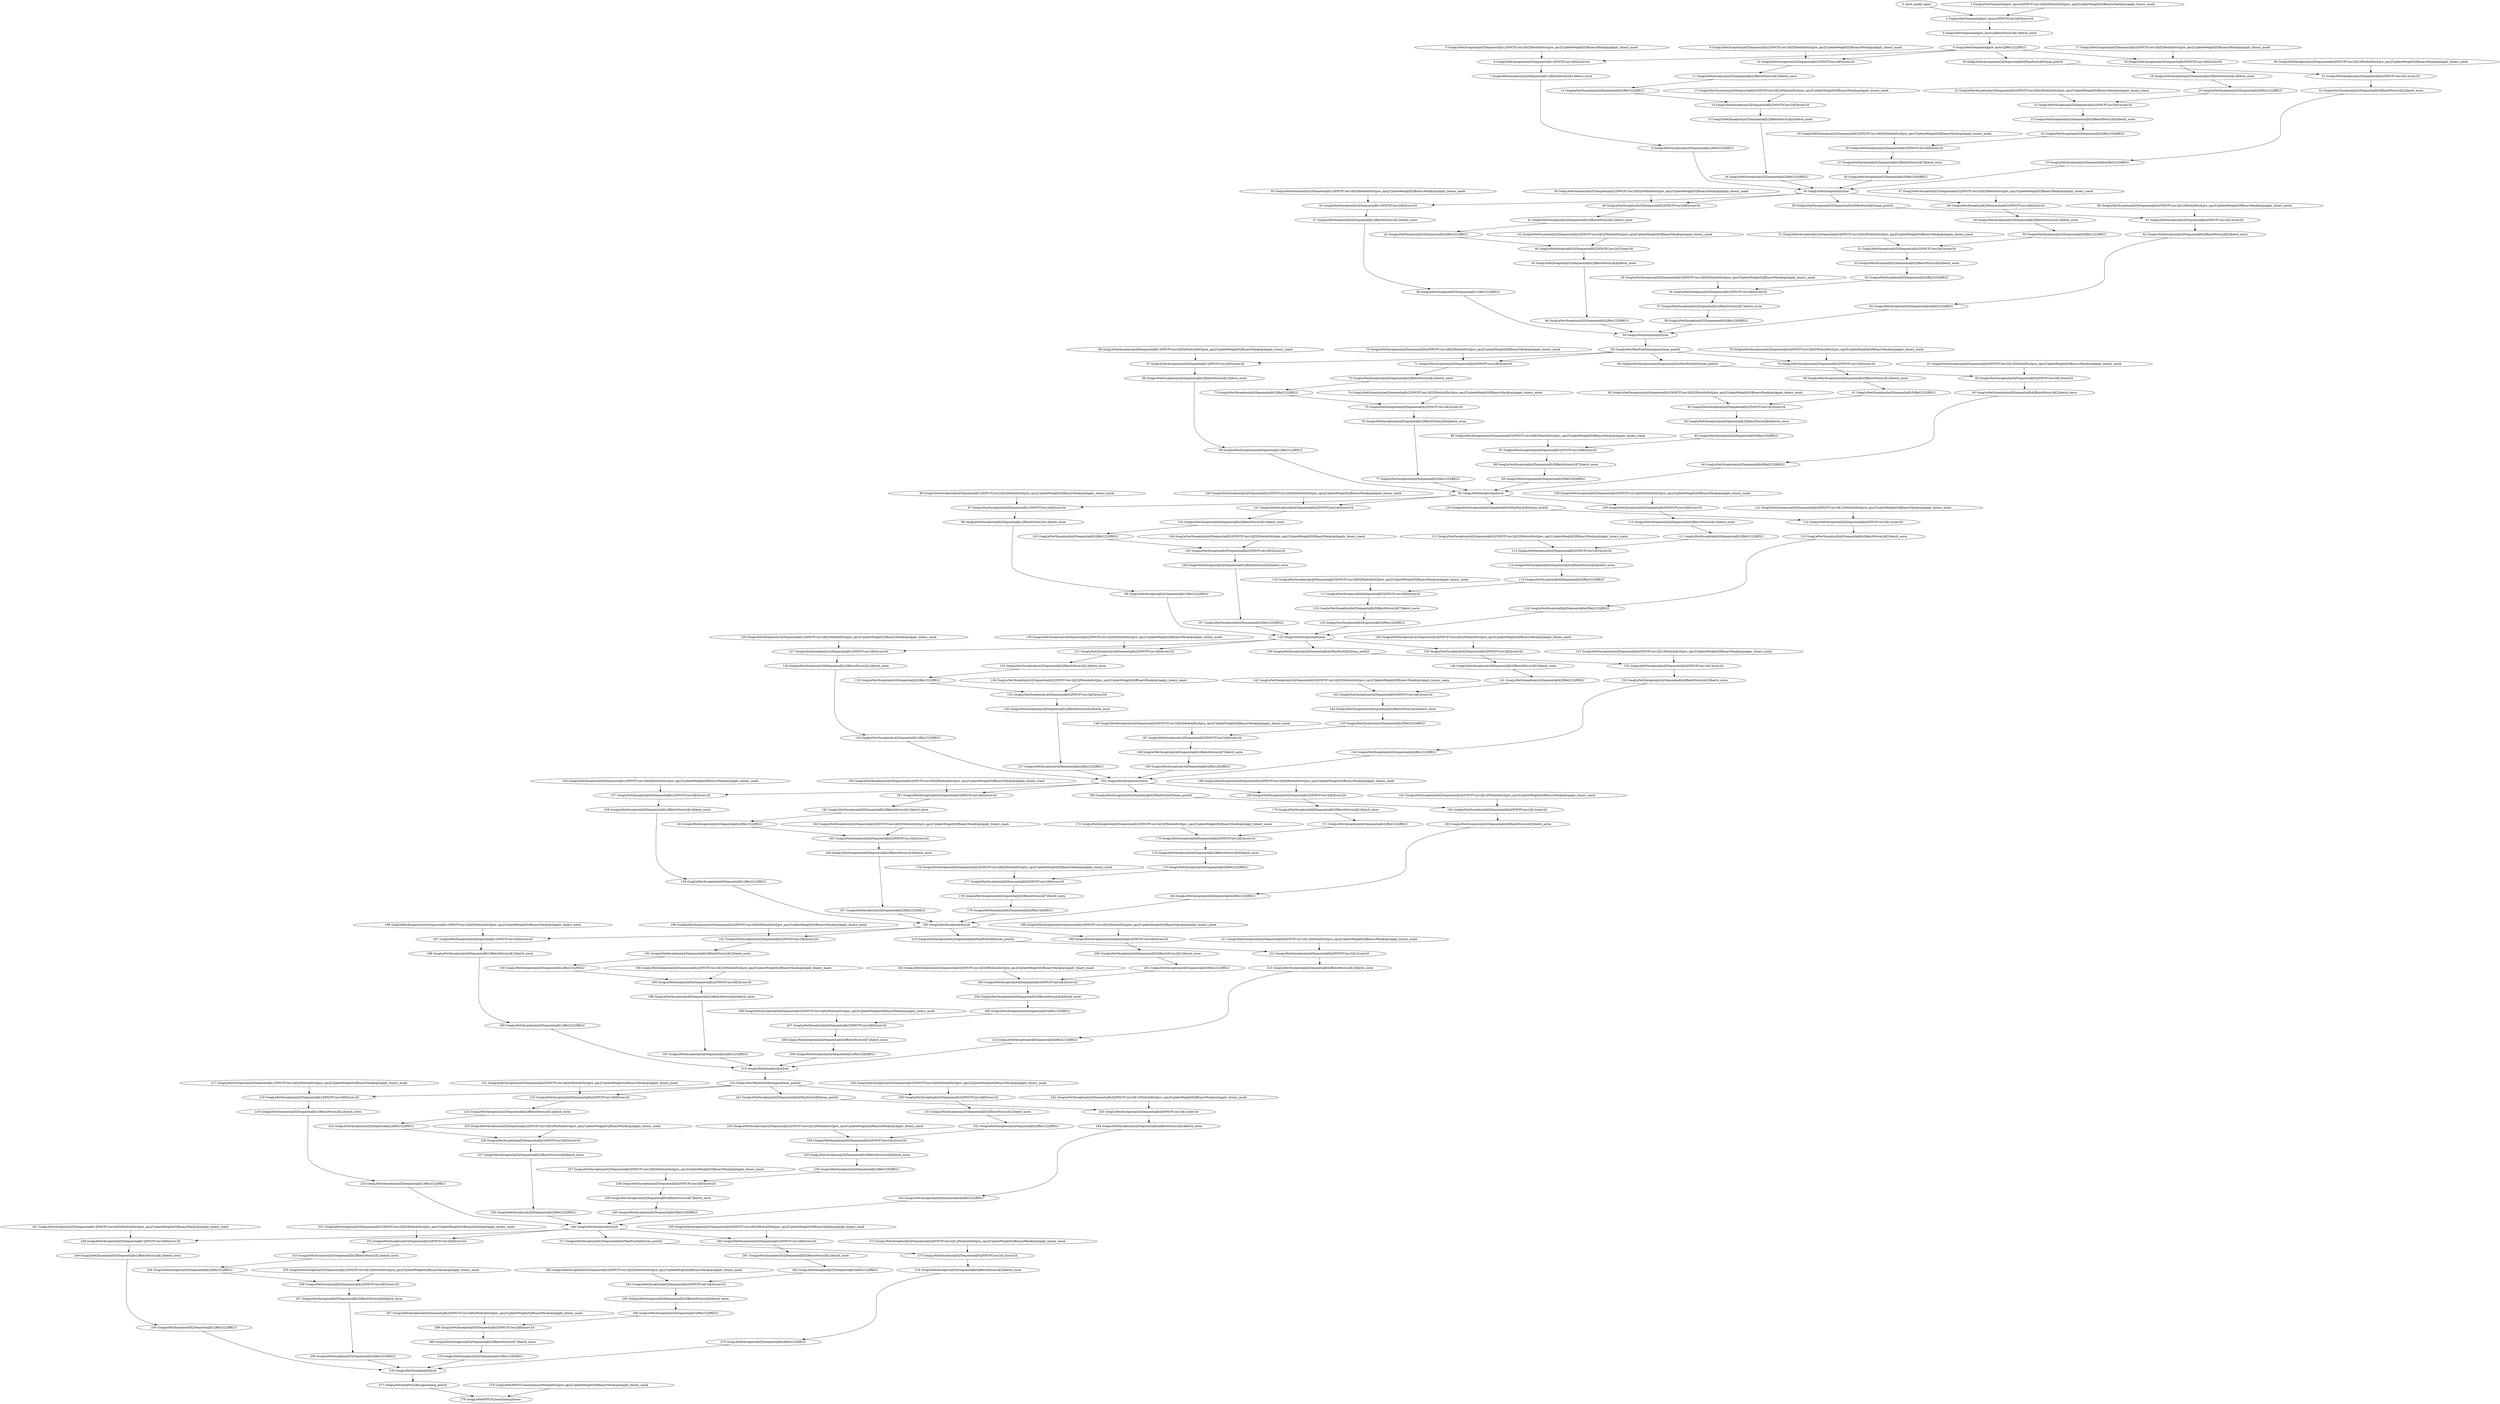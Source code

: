 strict digraph  {
"0 /nncf_model_input" [id=0, scope="", type=nncf_model_input];
"1 GoogLeNet/Sequential[pre_layers]/NNCFConv2d[0]/ModuleDict[pre_ops]/UpdateWeight[0]/BinaryMask[op]/apply_binary_mask" [id=1, scope="GoogLeNet/Sequential[pre_layers]/NNCFConv2d[0]/ModuleDict[pre_ops]/UpdateWeight[0]/BinaryMask[op]", type=apply_binary_mask];
"2 GoogLeNet/Sequential[pre_layers]/NNCFConv2d[0]/conv2d" [id=2, scope="GoogLeNet/Sequential[pre_layers]/NNCFConv2d[0]", type=conv2d];
"3 GoogLeNet/Sequential[pre_layers]/BatchNorm2d[1]/batch_norm" [id=3, scope="GoogLeNet/Sequential[pre_layers]/BatchNorm2d[1]", type=batch_norm];
"4 GoogLeNet/Sequential[pre_layers]/ReLU[2]/RELU" [id=4, scope="GoogLeNet/Sequential[pre_layers]/ReLU[2]", type=RELU];
"5 GoogLeNet/Inception[a3]/Sequential[b1]/NNCFConv2d[0]/ModuleDict[pre_ops]/UpdateWeight[0]/BinaryMask[op]/apply_binary_mask" [id=5, scope="GoogLeNet/Inception[a3]/Sequential[b1]/NNCFConv2d[0]/ModuleDict[pre_ops]/UpdateWeight[0]/BinaryMask[op]", type=apply_binary_mask];
"6 GoogLeNet/Inception[a3]/Sequential[b1]/NNCFConv2d[0]/conv2d" [id=6, scope="GoogLeNet/Inception[a3]/Sequential[b1]/NNCFConv2d[0]", type=conv2d];
"7 GoogLeNet/Inception[a3]/Sequential[b1]/BatchNorm2d[1]/batch_norm" [id=7, scope="GoogLeNet/Inception[a3]/Sequential[b1]/BatchNorm2d[1]", type=batch_norm];
"8 GoogLeNet/Inception[a3]/Sequential[b1]/ReLU[2]/RELU" [id=8, scope="GoogLeNet/Inception[a3]/Sequential[b1]/ReLU[2]", type=RELU];
"9 GoogLeNet/Inception[a3]/Sequential[b2]/NNCFConv2d[0]/ModuleDict[pre_ops]/UpdateWeight[0]/BinaryMask[op]/apply_binary_mask" [id=9, scope="GoogLeNet/Inception[a3]/Sequential[b2]/NNCFConv2d[0]/ModuleDict[pre_ops]/UpdateWeight[0]/BinaryMask[op]", type=apply_binary_mask];
"10 GoogLeNet/Inception[a3]/Sequential[b2]/NNCFConv2d[0]/conv2d" [id=10, scope="GoogLeNet/Inception[a3]/Sequential[b2]/NNCFConv2d[0]", type=conv2d];
"11 GoogLeNet/Inception[a3]/Sequential[b2]/BatchNorm2d[1]/batch_norm" [id=11, scope="GoogLeNet/Inception[a3]/Sequential[b2]/BatchNorm2d[1]", type=batch_norm];
"12 GoogLeNet/Inception[a3]/Sequential[b2]/ReLU[2]/RELU" [id=12, scope="GoogLeNet/Inception[a3]/Sequential[b2]/ReLU[2]", type=RELU];
"13 GoogLeNet/Inception[a3]/Sequential[b2]/NNCFConv2d[3]/ModuleDict[pre_ops]/UpdateWeight[0]/BinaryMask[op]/apply_binary_mask" [id=13, scope="GoogLeNet/Inception[a3]/Sequential[b2]/NNCFConv2d[3]/ModuleDict[pre_ops]/UpdateWeight[0]/BinaryMask[op]", type=apply_binary_mask];
"14 GoogLeNet/Inception[a3]/Sequential[b2]/NNCFConv2d[3]/conv2d" [id=14, scope="GoogLeNet/Inception[a3]/Sequential[b2]/NNCFConv2d[3]", type=conv2d];
"15 GoogLeNet/Inception[a3]/Sequential[b2]/BatchNorm2d[4]/batch_norm" [id=15, scope="GoogLeNet/Inception[a3]/Sequential[b2]/BatchNorm2d[4]", type=batch_norm];
"16 GoogLeNet/Inception[a3]/Sequential[b2]/ReLU[5]/RELU" [id=16, scope="GoogLeNet/Inception[a3]/Sequential[b2]/ReLU[5]", type=RELU];
"17 GoogLeNet/Inception[a3]/Sequential[b3]/NNCFConv2d[0]/ModuleDict[pre_ops]/UpdateWeight[0]/BinaryMask[op]/apply_binary_mask" [id=17, scope="GoogLeNet/Inception[a3]/Sequential[b3]/NNCFConv2d[0]/ModuleDict[pre_ops]/UpdateWeight[0]/BinaryMask[op]", type=apply_binary_mask];
"18 GoogLeNet/Inception[a3]/Sequential[b3]/NNCFConv2d[0]/conv2d" [id=18, scope="GoogLeNet/Inception[a3]/Sequential[b3]/NNCFConv2d[0]", type=conv2d];
"19 GoogLeNet/Inception[a3]/Sequential[b3]/BatchNorm2d[1]/batch_norm" [id=19, scope="GoogLeNet/Inception[a3]/Sequential[b3]/BatchNorm2d[1]", type=batch_norm];
"20 GoogLeNet/Inception[a3]/Sequential[b3]/ReLU[2]/RELU" [id=20, scope="GoogLeNet/Inception[a3]/Sequential[b3]/ReLU[2]", type=RELU];
"21 GoogLeNet/Inception[a3]/Sequential[b3]/NNCFConv2d[3]/ModuleDict[pre_ops]/UpdateWeight[0]/BinaryMask[op]/apply_binary_mask" [id=21, scope="GoogLeNet/Inception[a3]/Sequential[b3]/NNCFConv2d[3]/ModuleDict[pre_ops]/UpdateWeight[0]/BinaryMask[op]", type=apply_binary_mask];
"22 GoogLeNet/Inception[a3]/Sequential[b3]/NNCFConv2d[3]/conv2d" [id=22, scope="GoogLeNet/Inception[a3]/Sequential[b3]/NNCFConv2d[3]", type=conv2d];
"23 GoogLeNet/Inception[a3]/Sequential[b3]/BatchNorm2d[4]/batch_norm" [id=23, scope="GoogLeNet/Inception[a3]/Sequential[b3]/BatchNorm2d[4]", type=batch_norm];
"24 GoogLeNet/Inception[a3]/Sequential[b3]/ReLU[5]/RELU" [id=24, scope="GoogLeNet/Inception[a3]/Sequential[b3]/ReLU[5]", type=RELU];
"25 GoogLeNet/Inception[a3]/Sequential[b3]/NNCFConv2d[6]/ModuleDict[pre_ops]/UpdateWeight[0]/BinaryMask[op]/apply_binary_mask" [id=25, scope="GoogLeNet/Inception[a3]/Sequential[b3]/NNCFConv2d[6]/ModuleDict[pre_ops]/UpdateWeight[0]/BinaryMask[op]", type=apply_binary_mask];
"26 GoogLeNet/Inception[a3]/Sequential[b3]/NNCFConv2d[6]/conv2d" [id=26, scope="GoogLeNet/Inception[a3]/Sequential[b3]/NNCFConv2d[6]", type=conv2d];
"27 GoogLeNet/Inception[a3]/Sequential[b3]/BatchNorm2d[7]/batch_norm" [id=27, scope="GoogLeNet/Inception[a3]/Sequential[b3]/BatchNorm2d[7]", type=batch_norm];
"28 GoogLeNet/Inception[a3]/Sequential[b3]/ReLU[8]/RELU" [id=28, scope="GoogLeNet/Inception[a3]/Sequential[b3]/ReLU[8]", type=RELU];
"29 GoogLeNet/Inception[a3]/Sequential[b4]/MaxPool2d[0]/max_pool2d" [id=29, scope="GoogLeNet/Inception[a3]/Sequential[b4]/MaxPool2d[0]", type=max_pool2d];
"30 GoogLeNet/Inception[a3]/Sequential[b4]/NNCFConv2d[1]/ModuleDict[pre_ops]/UpdateWeight[0]/BinaryMask[op]/apply_binary_mask" [id=30, scope="GoogLeNet/Inception[a3]/Sequential[b4]/NNCFConv2d[1]/ModuleDict[pre_ops]/UpdateWeight[0]/BinaryMask[op]", type=apply_binary_mask];
"31 GoogLeNet/Inception[a3]/Sequential[b4]/NNCFConv2d[1]/conv2d" [id=31, scope="GoogLeNet/Inception[a3]/Sequential[b4]/NNCFConv2d[1]", type=conv2d];
"32 GoogLeNet/Inception[a3]/Sequential[b4]/BatchNorm2d[2]/batch_norm" [id=32, scope="GoogLeNet/Inception[a3]/Sequential[b4]/BatchNorm2d[2]", type=batch_norm];
"33 GoogLeNet/Inception[a3]/Sequential[b4]/ReLU[3]/RELU" [id=33, scope="GoogLeNet/Inception[a3]/Sequential[b4]/ReLU[3]", type=RELU];
"34 GoogLeNet/Inception[a3]/cat" [id=34, scope="GoogLeNet/Inception[a3]", type=cat];
"35 GoogLeNet/Inception[b3]/Sequential[b1]/NNCFConv2d[0]/ModuleDict[pre_ops]/UpdateWeight[0]/BinaryMask[op]/apply_binary_mask" [id=35, scope="GoogLeNet/Inception[b3]/Sequential[b1]/NNCFConv2d[0]/ModuleDict[pre_ops]/UpdateWeight[0]/BinaryMask[op]", type=apply_binary_mask];
"36 GoogLeNet/Inception[b3]/Sequential[b1]/NNCFConv2d[0]/conv2d" [id=36, scope="GoogLeNet/Inception[b3]/Sequential[b1]/NNCFConv2d[0]", type=conv2d];
"37 GoogLeNet/Inception[b3]/Sequential[b1]/BatchNorm2d[1]/batch_norm" [id=37, scope="GoogLeNet/Inception[b3]/Sequential[b1]/BatchNorm2d[1]", type=batch_norm];
"38 GoogLeNet/Inception[b3]/Sequential[b1]/ReLU[2]/RELU" [id=38, scope="GoogLeNet/Inception[b3]/Sequential[b1]/ReLU[2]", type=RELU];
"39 GoogLeNet/Inception[b3]/Sequential[b2]/NNCFConv2d[0]/ModuleDict[pre_ops]/UpdateWeight[0]/BinaryMask[op]/apply_binary_mask" [id=39, scope="GoogLeNet/Inception[b3]/Sequential[b2]/NNCFConv2d[0]/ModuleDict[pre_ops]/UpdateWeight[0]/BinaryMask[op]", type=apply_binary_mask];
"40 GoogLeNet/Inception[b3]/Sequential[b2]/NNCFConv2d[0]/conv2d" [id=40, scope="GoogLeNet/Inception[b3]/Sequential[b2]/NNCFConv2d[0]", type=conv2d];
"41 GoogLeNet/Inception[b3]/Sequential[b2]/BatchNorm2d[1]/batch_norm" [id=41, scope="GoogLeNet/Inception[b3]/Sequential[b2]/BatchNorm2d[1]", type=batch_norm];
"42 GoogLeNet/Inception[b3]/Sequential[b2]/ReLU[2]/RELU" [id=42, scope="GoogLeNet/Inception[b3]/Sequential[b2]/ReLU[2]", type=RELU];
"43 GoogLeNet/Inception[b3]/Sequential[b2]/NNCFConv2d[3]/ModuleDict[pre_ops]/UpdateWeight[0]/BinaryMask[op]/apply_binary_mask" [id=43, scope="GoogLeNet/Inception[b3]/Sequential[b2]/NNCFConv2d[3]/ModuleDict[pre_ops]/UpdateWeight[0]/BinaryMask[op]", type=apply_binary_mask];
"44 GoogLeNet/Inception[b3]/Sequential[b2]/NNCFConv2d[3]/conv2d" [id=44, scope="GoogLeNet/Inception[b3]/Sequential[b2]/NNCFConv2d[3]", type=conv2d];
"45 GoogLeNet/Inception[b3]/Sequential[b2]/BatchNorm2d[4]/batch_norm" [id=45, scope="GoogLeNet/Inception[b3]/Sequential[b2]/BatchNorm2d[4]", type=batch_norm];
"46 GoogLeNet/Inception[b3]/Sequential[b2]/ReLU[5]/RELU" [id=46, scope="GoogLeNet/Inception[b3]/Sequential[b2]/ReLU[5]", type=RELU];
"47 GoogLeNet/Inception[b3]/Sequential[b3]/NNCFConv2d[0]/ModuleDict[pre_ops]/UpdateWeight[0]/BinaryMask[op]/apply_binary_mask" [id=47, scope="GoogLeNet/Inception[b3]/Sequential[b3]/NNCFConv2d[0]/ModuleDict[pre_ops]/UpdateWeight[0]/BinaryMask[op]", type=apply_binary_mask];
"48 GoogLeNet/Inception[b3]/Sequential[b3]/NNCFConv2d[0]/conv2d" [id=48, scope="GoogLeNet/Inception[b3]/Sequential[b3]/NNCFConv2d[0]", type=conv2d];
"49 GoogLeNet/Inception[b3]/Sequential[b3]/BatchNorm2d[1]/batch_norm" [id=49, scope="GoogLeNet/Inception[b3]/Sequential[b3]/BatchNorm2d[1]", type=batch_norm];
"50 GoogLeNet/Inception[b3]/Sequential[b3]/ReLU[2]/RELU" [id=50, scope="GoogLeNet/Inception[b3]/Sequential[b3]/ReLU[2]", type=RELU];
"51 GoogLeNet/Inception[b3]/Sequential[b3]/NNCFConv2d[3]/ModuleDict[pre_ops]/UpdateWeight[0]/BinaryMask[op]/apply_binary_mask" [id=51, scope="GoogLeNet/Inception[b3]/Sequential[b3]/NNCFConv2d[3]/ModuleDict[pre_ops]/UpdateWeight[0]/BinaryMask[op]", type=apply_binary_mask];
"52 GoogLeNet/Inception[b3]/Sequential[b3]/NNCFConv2d[3]/conv2d" [id=52, scope="GoogLeNet/Inception[b3]/Sequential[b3]/NNCFConv2d[3]", type=conv2d];
"53 GoogLeNet/Inception[b3]/Sequential[b3]/BatchNorm2d[4]/batch_norm" [id=53, scope="GoogLeNet/Inception[b3]/Sequential[b3]/BatchNorm2d[4]", type=batch_norm];
"54 GoogLeNet/Inception[b3]/Sequential[b3]/ReLU[5]/RELU" [id=54, scope="GoogLeNet/Inception[b3]/Sequential[b3]/ReLU[5]", type=RELU];
"55 GoogLeNet/Inception[b3]/Sequential[b3]/NNCFConv2d[6]/ModuleDict[pre_ops]/UpdateWeight[0]/BinaryMask[op]/apply_binary_mask" [id=55, scope="GoogLeNet/Inception[b3]/Sequential[b3]/NNCFConv2d[6]/ModuleDict[pre_ops]/UpdateWeight[0]/BinaryMask[op]", type=apply_binary_mask];
"56 GoogLeNet/Inception[b3]/Sequential[b3]/NNCFConv2d[6]/conv2d" [id=56, scope="GoogLeNet/Inception[b3]/Sequential[b3]/NNCFConv2d[6]", type=conv2d];
"57 GoogLeNet/Inception[b3]/Sequential[b3]/BatchNorm2d[7]/batch_norm" [id=57, scope="GoogLeNet/Inception[b3]/Sequential[b3]/BatchNorm2d[7]", type=batch_norm];
"58 GoogLeNet/Inception[b3]/Sequential[b3]/ReLU[8]/RELU" [id=58, scope="GoogLeNet/Inception[b3]/Sequential[b3]/ReLU[8]", type=RELU];
"59 GoogLeNet/Inception[b3]/Sequential[b4]/MaxPool2d[0]/max_pool2d" [id=59, scope="GoogLeNet/Inception[b3]/Sequential[b4]/MaxPool2d[0]", type=max_pool2d];
"60 GoogLeNet/Inception[b3]/Sequential[b4]/NNCFConv2d[1]/ModuleDict[pre_ops]/UpdateWeight[0]/BinaryMask[op]/apply_binary_mask" [id=60, scope="GoogLeNet/Inception[b3]/Sequential[b4]/NNCFConv2d[1]/ModuleDict[pre_ops]/UpdateWeight[0]/BinaryMask[op]", type=apply_binary_mask];
"61 GoogLeNet/Inception[b3]/Sequential[b4]/NNCFConv2d[1]/conv2d" [id=61, scope="GoogLeNet/Inception[b3]/Sequential[b4]/NNCFConv2d[1]", type=conv2d];
"62 GoogLeNet/Inception[b3]/Sequential[b4]/BatchNorm2d[2]/batch_norm" [id=62, scope="GoogLeNet/Inception[b3]/Sequential[b4]/BatchNorm2d[2]", type=batch_norm];
"63 GoogLeNet/Inception[b3]/Sequential[b4]/ReLU[3]/RELU" [id=63, scope="GoogLeNet/Inception[b3]/Sequential[b4]/ReLU[3]", type=RELU];
"64 GoogLeNet/Inception[b3]/cat" [id=64, scope="GoogLeNet/Inception[b3]", type=cat];
"65 GoogLeNet/MaxPool2d[maxpool]/max_pool2d" [id=65, scope="GoogLeNet/MaxPool2d[maxpool]", type=max_pool2d];
"66 GoogLeNet/Inception[a4]/Sequential[b1]/NNCFConv2d[0]/ModuleDict[pre_ops]/UpdateWeight[0]/BinaryMask[op]/apply_binary_mask" [id=66, scope="GoogLeNet/Inception[a4]/Sequential[b1]/NNCFConv2d[0]/ModuleDict[pre_ops]/UpdateWeight[0]/BinaryMask[op]", type=apply_binary_mask];
"67 GoogLeNet/Inception[a4]/Sequential[b1]/NNCFConv2d[0]/conv2d" [id=67, scope="GoogLeNet/Inception[a4]/Sequential[b1]/NNCFConv2d[0]", type=conv2d];
"68 GoogLeNet/Inception[a4]/Sequential[b1]/BatchNorm2d[1]/batch_norm" [id=68, scope="GoogLeNet/Inception[a4]/Sequential[b1]/BatchNorm2d[1]", type=batch_norm];
"69 GoogLeNet/Inception[a4]/Sequential[b1]/ReLU[2]/RELU" [id=69, scope="GoogLeNet/Inception[a4]/Sequential[b1]/ReLU[2]", type=RELU];
"70 GoogLeNet/Inception[a4]/Sequential[b2]/NNCFConv2d[0]/ModuleDict[pre_ops]/UpdateWeight[0]/BinaryMask[op]/apply_binary_mask" [id=70, scope="GoogLeNet/Inception[a4]/Sequential[b2]/NNCFConv2d[0]/ModuleDict[pre_ops]/UpdateWeight[0]/BinaryMask[op]", type=apply_binary_mask];
"71 GoogLeNet/Inception[a4]/Sequential[b2]/NNCFConv2d[0]/conv2d" [id=71, scope="GoogLeNet/Inception[a4]/Sequential[b2]/NNCFConv2d[0]", type=conv2d];
"72 GoogLeNet/Inception[a4]/Sequential[b2]/BatchNorm2d[1]/batch_norm" [id=72, scope="GoogLeNet/Inception[a4]/Sequential[b2]/BatchNorm2d[1]", type=batch_norm];
"73 GoogLeNet/Inception[a4]/Sequential[b2]/ReLU[2]/RELU" [id=73, scope="GoogLeNet/Inception[a4]/Sequential[b2]/ReLU[2]", type=RELU];
"74 GoogLeNet/Inception[a4]/Sequential[b2]/NNCFConv2d[3]/ModuleDict[pre_ops]/UpdateWeight[0]/BinaryMask[op]/apply_binary_mask" [id=74, scope="GoogLeNet/Inception[a4]/Sequential[b2]/NNCFConv2d[3]/ModuleDict[pre_ops]/UpdateWeight[0]/BinaryMask[op]", type=apply_binary_mask];
"75 GoogLeNet/Inception[a4]/Sequential[b2]/NNCFConv2d[3]/conv2d" [id=75, scope="GoogLeNet/Inception[a4]/Sequential[b2]/NNCFConv2d[3]", type=conv2d];
"76 GoogLeNet/Inception[a4]/Sequential[b2]/BatchNorm2d[4]/batch_norm" [id=76, scope="GoogLeNet/Inception[a4]/Sequential[b2]/BatchNorm2d[4]", type=batch_norm];
"77 GoogLeNet/Inception[a4]/Sequential[b2]/ReLU[5]/RELU" [id=77, scope="GoogLeNet/Inception[a4]/Sequential[b2]/ReLU[5]", type=RELU];
"78 GoogLeNet/Inception[a4]/Sequential[b3]/NNCFConv2d[0]/ModuleDict[pre_ops]/UpdateWeight[0]/BinaryMask[op]/apply_binary_mask" [id=78, scope="GoogLeNet/Inception[a4]/Sequential[b3]/NNCFConv2d[0]/ModuleDict[pre_ops]/UpdateWeight[0]/BinaryMask[op]", type=apply_binary_mask];
"79 GoogLeNet/Inception[a4]/Sequential[b3]/NNCFConv2d[0]/conv2d" [id=79, scope="GoogLeNet/Inception[a4]/Sequential[b3]/NNCFConv2d[0]", type=conv2d];
"80 GoogLeNet/Inception[a4]/Sequential[b3]/BatchNorm2d[1]/batch_norm" [id=80, scope="GoogLeNet/Inception[a4]/Sequential[b3]/BatchNorm2d[1]", type=batch_norm];
"81 GoogLeNet/Inception[a4]/Sequential[b3]/ReLU[2]/RELU" [id=81, scope="GoogLeNet/Inception[a4]/Sequential[b3]/ReLU[2]", type=RELU];
"82 GoogLeNet/Inception[a4]/Sequential[b3]/NNCFConv2d[3]/ModuleDict[pre_ops]/UpdateWeight[0]/BinaryMask[op]/apply_binary_mask" [id=82, scope="GoogLeNet/Inception[a4]/Sequential[b3]/NNCFConv2d[3]/ModuleDict[pre_ops]/UpdateWeight[0]/BinaryMask[op]", type=apply_binary_mask];
"83 GoogLeNet/Inception[a4]/Sequential[b3]/NNCFConv2d[3]/conv2d" [id=83, scope="GoogLeNet/Inception[a4]/Sequential[b3]/NNCFConv2d[3]", type=conv2d];
"84 GoogLeNet/Inception[a4]/Sequential[b3]/BatchNorm2d[4]/batch_norm" [id=84, scope="GoogLeNet/Inception[a4]/Sequential[b3]/BatchNorm2d[4]", type=batch_norm];
"85 GoogLeNet/Inception[a4]/Sequential[b3]/ReLU[5]/RELU" [id=85, scope="GoogLeNet/Inception[a4]/Sequential[b3]/ReLU[5]", type=RELU];
"86 GoogLeNet/Inception[a4]/Sequential[b3]/NNCFConv2d[6]/ModuleDict[pre_ops]/UpdateWeight[0]/BinaryMask[op]/apply_binary_mask" [id=86, scope="GoogLeNet/Inception[a4]/Sequential[b3]/NNCFConv2d[6]/ModuleDict[pre_ops]/UpdateWeight[0]/BinaryMask[op]", type=apply_binary_mask];
"87 GoogLeNet/Inception[a4]/Sequential[b3]/NNCFConv2d[6]/conv2d" [id=87, scope="GoogLeNet/Inception[a4]/Sequential[b3]/NNCFConv2d[6]", type=conv2d];
"88 GoogLeNet/Inception[a4]/Sequential[b3]/BatchNorm2d[7]/batch_norm" [id=88, scope="GoogLeNet/Inception[a4]/Sequential[b3]/BatchNorm2d[7]", type=batch_norm];
"89 GoogLeNet/Inception[a4]/Sequential[b3]/ReLU[8]/RELU" [id=89, scope="GoogLeNet/Inception[a4]/Sequential[b3]/ReLU[8]", type=RELU];
"90 GoogLeNet/Inception[a4]/Sequential[b4]/MaxPool2d[0]/max_pool2d" [id=90, scope="GoogLeNet/Inception[a4]/Sequential[b4]/MaxPool2d[0]", type=max_pool2d];
"91 GoogLeNet/Inception[a4]/Sequential[b4]/NNCFConv2d[1]/ModuleDict[pre_ops]/UpdateWeight[0]/BinaryMask[op]/apply_binary_mask" [id=91, scope="GoogLeNet/Inception[a4]/Sequential[b4]/NNCFConv2d[1]/ModuleDict[pre_ops]/UpdateWeight[0]/BinaryMask[op]", type=apply_binary_mask];
"92 GoogLeNet/Inception[a4]/Sequential[b4]/NNCFConv2d[1]/conv2d" [id=92, scope="GoogLeNet/Inception[a4]/Sequential[b4]/NNCFConv2d[1]", type=conv2d];
"93 GoogLeNet/Inception[a4]/Sequential[b4]/BatchNorm2d[2]/batch_norm" [id=93, scope="GoogLeNet/Inception[a4]/Sequential[b4]/BatchNorm2d[2]", type=batch_norm];
"94 GoogLeNet/Inception[a4]/Sequential[b4]/ReLU[3]/RELU" [id=94, scope="GoogLeNet/Inception[a4]/Sequential[b4]/ReLU[3]", type=RELU];
"95 GoogLeNet/Inception[a4]/cat" [id=95, scope="GoogLeNet/Inception[a4]", type=cat];
"96 GoogLeNet/Inception[b4]/Sequential[b1]/NNCFConv2d[0]/ModuleDict[pre_ops]/UpdateWeight[0]/BinaryMask[op]/apply_binary_mask" [id=96, scope="GoogLeNet/Inception[b4]/Sequential[b1]/NNCFConv2d[0]/ModuleDict[pre_ops]/UpdateWeight[0]/BinaryMask[op]", type=apply_binary_mask];
"97 GoogLeNet/Inception[b4]/Sequential[b1]/NNCFConv2d[0]/conv2d" [id=97, scope="GoogLeNet/Inception[b4]/Sequential[b1]/NNCFConv2d[0]", type=conv2d];
"98 GoogLeNet/Inception[b4]/Sequential[b1]/BatchNorm2d[1]/batch_norm" [id=98, scope="GoogLeNet/Inception[b4]/Sequential[b1]/BatchNorm2d[1]", type=batch_norm];
"99 GoogLeNet/Inception[b4]/Sequential[b1]/ReLU[2]/RELU" [id=99, scope="GoogLeNet/Inception[b4]/Sequential[b1]/ReLU[2]", type=RELU];
"100 GoogLeNet/Inception[b4]/Sequential[b2]/NNCFConv2d[0]/ModuleDict[pre_ops]/UpdateWeight[0]/BinaryMask[op]/apply_binary_mask" [id=100, scope="GoogLeNet/Inception[b4]/Sequential[b2]/NNCFConv2d[0]/ModuleDict[pre_ops]/UpdateWeight[0]/BinaryMask[op]", type=apply_binary_mask];
"101 GoogLeNet/Inception[b4]/Sequential[b2]/NNCFConv2d[0]/conv2d" [id=101, scope="GoogLeNet/Inception[b4]/Sequential[b2]/NNCFConv2d[0]", type=conv2d];
"102 GoogLeNet/Inception[b4]/Sequential[b2]/BatchNorm2d[1]/batch_norm" [id=102, scope="GoogLeNet/Inception[b4]/Sequential[b2]/BatchNorm2d[1]", type=batch_norm];
"103 GoogLeNet/Inception[b4]/Sequential[b2]/ReLU[2]/RELU" [id=103, scope="GoogLeNet/Inception[b4]/Sequential[b2]/ReLU[2]", type=RELU];
"104 GoogLeNet/Inception[b4]/Sequential[b2]/NNCFConv2d[3]/ModuleDict[pre_ops]/UpdateWeight[0]/BinaryMask[op]/apply_binary_mask" [id=104, scope="GoogLeNet/Inception[b4]/Sequential[b2]/NNCFConv2d[3]/ModuleDict[pre_ops]/UpdateWeight[0]/BinaryMask[op]", type=apply_binary_mask];
"105 GoogLeNet/Inception[b4]/Sequential[b2]/NNCFConv2d[3]/conv2d" [id=105, scope="GoogLeNet/Inception[b4]/Sequential[b2]/NNCFConv2d[3]", type=conv2d];
"106 GoogLeNet/Inception[b4]/Sequential[b2]/BatchNorm2d[4]/batch_norm" [id=106, scope="GoogLeNet/Inception[b4]/Sequential[b2]/BatchNorm2d[4]", type=batch_norm];
"107 GoogLeNet/Inception[b4]/Sequential[b2]/ReLU[5]/RELU" [id=107, scope="GoogLeNet/Inception[b4]/Sequential[b2]/ReLU[5]", type=RELU];
"108 GoogLeNet/Inception[b4]/Sequential[b3]/NNCFConv2d[0]/ModuleDict[pre_ops]/UpdateWeight[0]/BinaryMask[op]/apply_binary_mask" [id=108, scope="GoogLeNet/Inception[b4]/Sequential[b3]/NNCFConv2d[0]/ModuleDict[pre_ops]/UpdateWeight[0]/BinaryMask[op]", type=apply_binary_mask];
"109 GoogLeNet/Inception[b4]/Sequential[b3]/NNCFConv2d[0]/conv2d" [id=109, scope="GoogLeNet/Inception[b4]/Sequential[b3]/NNCFConv2d[0]", type=conv2d];
"110 GoogLeNet/Inception[b4]/Sequential[b3]/BatchNorm2d[1]/batch_norm" [id=110, scope="GoogLeNet/Inception[b4]/Sequential[b3]/BatchNorm2d[1]", type=batch_norm];
"111 GoogLeNet/Inception[b4]/Sequential[b3]/ReLU[2]/RELU" [id=111, scope="GoogLeNet/Inception[b4]/Sequential[b3]/ReLU[2]", type=RELU];
"112 GoogLeNet/Inception[b4]/Sequential[b3]/NNCFConv2d[3]/ModuleDict[pre_ops]/UpdateWeight[0]/BinaryMask[op]/apply_binary_mask" [id=112, scope="GoogLeNet/Inception[b4]/Sequential[b3]/NNCFConv2d[3]/ModuleDict[pre_ops]/UpdateWeight[0]/BinaryMask[op]", type=apply_binary_mask];
"113 GoogLeNet/Inception[b4]/Sequential[b3]/NNCFConv2d[3]/conv2d" [id=113, scope="GoogLeNet/Inception[b4]/Sequential[b3]/NNCFConv2d[3]", type=conv2d];
"114 GoogLeNet/Inception[b4]/Sequential[b3]/BatchNorm2d[4]/batch_norm" [id=114, scope="GoogLeNet/Inception[b4]/Sequential[b3]/BatchNorm2d[4]", type=batch_norm];
"115 GoogLeNet/Inception[b4]/Sequential[b3]/ReLU[5]/RELU" [id=115, scope="GoogLeNet/Inception[b4]/Sequential[b3]/ReLU[5]", type=RELU];
"116 GoogLeNet/Inception[b4]/Sequential[b3]/NNCFConv2d[6]/ModuleDict[pre_ops]/UpdateWeight[0]/BinaryMask[op]/apply_binary_mask" [id=116, scope="GoogLeNet/Inception[b4]/Sequential[b3]/NNCFConv2d[6]/ModuleDict[pre_ops]/UpdateWeight[0]/BinaryMask[op]", type=apply_binary_mask];
"117 GoogLeNet/Inception[b4]/Sequential[b3]/NNCFConv2d[6]/conv2d" [id=117, scope="GoogLeNet/Inception[b4]/Sequential[b3]/NNCFConv2d[6]", type=conv2d];
"118 GoogLeNet/Inception[b4]/Sequential[b3]/BatchNorm2d[7]/batch_norm" [id=118, scope="GoogLeNet/Inception[b4]/Sequential[b3]/BatchNorm2d[7]", type=batch_norm];
"119 GoogLeNet/Inception[b4]/Sequential[b3]/ReLU[8]/RELU" [id=119, scope="GoogLeNet/Inception[b4]/Sequential[b3]/ReLU[8]", type=RELU];
"120 GoogLeNet/Inception[b4]/Sequential[b4]/MaxPool2d[0]/max_pool2d" [id=120, scope="GoogLeNet/Inception[b4]/Sequential[b4]/MaxPool2d[0]", type=max_pool2d];
"121 GoogLeNet/Inception[b4]/Sequential[b4]/NNCFConv2d[1]/ModuleDict[pre_ops]/UpdateWeight[0]/BinaryMask[op]/apply_binary_mask" [id=121, scope="GoogLeNet/Inception[b4]/Sequential[b4]/NNCFConv2d[1]/ModuleDict[pre_ops]/UpdateWeight[0]/BinaryMask[op]", type=apply_binary_mask];
"122 GoogLeNet/Inception[b4]/Sequential[b4]/NNCFConv2d[1]/conv2d" [id=122, scope="GoogLeNet/Inception[b4]/Sequential[b4]/NNCFConv2d[1]", type=conv2d];
"123 GoogLeNet/Inception[b4]/Sequential[b4]/BatchNorm2d[2]/batch_norm" [id=123, scope="GoogLeNet/Inception[b4]/Sequential[b4]/BatchNorm2d[2]", type=batch_norm];
"124 GoogLeNet/Inception[b4]/Sequential[b4]/ReLU[3]/RELU" [id=124, scope="GoogLeNet/Inception[b4]/Sequential[b4]/ReLU[3]", type=RELU];
"125 GoogLeNet/Inception[b4]/cat" [id=125, scope="GoogLeNet/Inception[b4]", type=cat];
"126 GoogLeNet/Inception[c4]/Sequential[b1]/NNCFConv2d[0]/ModuleDict[pre_ops]/UpdateWeight[0]/BinaryMask[op]/apply_binary_mask" [id=126, scope="GoogLeNet/Inception[c4]/Sequential[b1]/NNCFConv2d[0]/ModuleDict[pre_ops]/UpdateWeight[0]/BinaryMask[op]", type=apply_binary_mask];
"127 GoogLeNet/Inception[c4]/Sequential[b1]/NNCFConv2d[0]/conv2d" [id=127, scope="GoogLeNet/Inception[c4]/Sequential[b1]/NNCFConv2d[0]", type=conv2d];
"128 GoogLeNet/Inception[c4]/Sequential[b1]/BatchNorm2d[1]/batch_norm" [id=128, scope="GoogLeNet/Inception[c4]/Sequential[b1]/BatchNorm2d[1]", type=batch_norm];
"129 GoogLeNet/Inception[c4]/Sequential[b1]/ReLU[2]/RELU" [id=129, scope="GoogLeNet/Inception[c4]/Sequential[b1]/ReLU[2]", type=RELU];
"130 GoogLeNet/Inception[c4]/Sequential[b2]/NNCFConv2d[0]/ModuleDict[pre_ops]/UpdateWeight[0]/BinaryMask[op]/apply_binary_mask" [id=130, scope="GoogLeNet/Inception[c4]/Sequential[b2]/NNCFConv2d[0]/ModuleDict[pre_ops]/UpdateWeight[0]/BinaryMask[op]", type=apply_binary_mask];
"131 GoogLeNet/Inception[c4]/Sequential[b2]/NNCFConv2d[0]/conv2d" [id=131, scope="GoogLeNet/Inception[c4]/Sequential[b2]/NNCFConv2d[0]", type=conv2d];
"132 GoogLeNet/Inception[c4]/Sequential[b2]/BatchNorm2d[1]/batch_norm" [id=132, scope="GoogLeNet/Inception[c4]/Sequential[b2]/BatchNorm2d[1]", type=batch_norm];
"133 GoogLeNet/Inception[c4]/Sequential[b2]/ReLU[2]/RELU" [id=133, scope="GoogLeNet/Inception[c4]/Sequential[b2]/ReLU[2]", type=RELU];
"134 GoogLeNet/Inception[c4]/Sequential[b2]/NNCFConv2d[3]/ModuleDict[pre_ops]/UpdateWeight[0]/BinaryMask[op]/apply_binary_mask" [id=134, scope="GoogLeNet/Inception[c4]/Sequential[b2]/NNCFConv2d[3]/ModuleDict[pre_ops]/UpdateWeight[0]/BinaryMask[op]", type=apply_binary_mask];
"135 GoogLeNet/Inception[c4]/Sequential[b2]/NNCFConv2d[3]/conv2d" [id=135, scope="GoogLeNet/Inception[c4]/Sequential[b2]/NNCFConv2d[3]", type=conv2d];
"136 GoogLeNet/Inception[c4]/Sequential[b2]/BatchNorm2d[4]/batch_norm" [id=136, scope="GoogLeNet/Inception[c4]/Sequential[b2]/BatchNorm2d[4]", type=batch_norm];
"137 GoogLeNet/Inception[c4]/Sequential[b2]/ReLU[5]/RELU" [id=137, scope="GoogLeNet/Inception[c4]/Sequential[b2]/ReLU[5]", type=RELU];
"138 GoogLeNet/Inception[c4]/Sequential[b3]/NNCFConv2d[0]/ModuleDict[pre_ops]/UpdateWeight[0]/BinaryMask[op]/apply_binary_mask" [id=138, scope="GoogLeNet/Inception[c4]/Sequential[b3]/NNCFConv2d[0]/ModuleDict[pre_ops]/UpdateWeight[0]/BinaryMask[op]", type=apply_binary_mask];
"139 GoogLeNet/Inception[c4]/Sequential[b3]/NNCFConv2d[0]/conv2d" [id=139, scope="GoogLeNet/Inception[c4]/Sequential[b3]/NNCFConv2d[0]", type=conv2d];
"140 GoogLeNet/Inception[c4]/Sequential[b3]/BatchNorm2d[1]/batch_norm" [id=140, scope="GoogLeNet/Inception[c4]/Sequential[b3]/BatchNorm2d[1]", type=batch_norm];
"141 GoogLeNet/Inception[c4]/Sequential[b3]/ReLU[2]/RELU" [id=141, scope="GoogLeNet/Inception[c4]/Sequential[b3]/ReLU[2]", type=RELU];
"142 GoogLeNet/Inception[c4]/Sequential[b3]/NNCFConv2d[3]/ModuleDict[pre_ops]/UpdateWeight[0]/BinaryMask[op]/apply_binary_mask" [id=142, scope="GoogLeNet/Inception[c4]/Sequential[b3]/NNCFConv2d[3]/ModuleDict[pre_ops]/UpdateWeight[0]/BinaryMask[op]", type=apply_binary_mask];
"143 GoogLeNet/Inception[c4]/Sequential[b3]/NNCFConv2d[3]/conv2d" [id=143, scope="GoogLeNet/Inception[c4]/Sequential[b3]/NNCFConv2d[3]", type=conv2d];
"144 GoogLeNet/Inception[c4]/Sequential[b3]/BatchNorm2d[4]/batch_norm" [id=144, scope="GoogLeNet/Inception[c4]/Sequential[b3]/BatchNorm2d[4]", type=batch_norm];
"145 GoogLeNet/Inception[c4]/Sequential[b3]/ReLU[5]/RELU" [id=145, scope="GoogLeNet/Inception[c4]/Sequential[b3]/ReLU[5]", type=RELU];
"146 GoogLeNet/Inception[c4]/Sequential[b3]/NNCFConv2d[6]/ModuleDict[pre_ops]/UpdateWeight[0]/BinaryMask[op]/apply_binary_mask" [id=146, scope="GoogLeNet/Inception[c4]/Sequential[b3]/NNCFConv2d[6]/ModuleDict[pre_ops]/UpdateWeight[0]/BinaryMask[op]", type=apply_binary_mask];
"147 GoogLeNet/Inception[c4]/Sequential[b3]/NNCFConv2d[6]/conv2d" [id=147, scope="GoogLeNet/Inception[c4]/Sequential[b3]/NNCFConv2d[6]", type=conv2d];
"148 GoogLeNet/Inception[c4]/Sequential[b3]/BatchNorm2d[7]/batch_norm" [id=148, scope="GoogLeNet/Inception[c4]/Sequential[b3]/BatchNorm2d[7]", type=batch_norm];
"149 GoogLeNet/Inception[c4]/Sequential[b3]/ReLU[8]/RELU" [id=149, scope="GoogLeNet/Inception[c4]/Sequential[b3]/ReLU[8]", type=RELU];
"150 GoogLeNet/Inception[c4]/Sequential[b4]/MaxPool2d[0]/max_pool2d" [id=150, scope="GoogLeNet/Inception[c4]/Sequential[b4]/MaxPool2d[0]", type=max_pool2d];
"151 GoogLeNet/Inception[c4]/Sequential[b4]/NNCFConv2d[1]/ModuleDict[pre_ops]/UpdateWeight[0]/BinaryMask[op]/apply_binary_mask" [id=151, scope="GoogLeNet/Inception[c4]/Sequential[b4]/NNCFConv2d[1]/ModuleDict[pre_ops]/UpdateWeight[0]/BinaryMask[op]", type=apply_binary_mask];
"152 GoogLeNet/Inception[c4]/Sequential[b4]/NNCFConv2d[1]/conv2d" [id=152, scope="GoogLeNet/Inception[c4]/Sequential[b4]/NNCFConv2d[1]", type=conv2d];
"153 GoogLeNet/Inception[c4]/Sequential[b4]/BatchNorm2d[2]/batch_norm" [id=153, scope="GoogLeNet/Inception[c4]/Sequential[b4]/BatchNorm2d[2]", type=batch_norm];
"154 GoogLeNet/Inception[c4]/Sequential[b4]/ReLU[3]/RELU" [id=154, scope="GoogLeNet/Inception[c4]/Sequential[b4]/ReLU[3]", type=RELU];
"155 GoogLeNet/Inception[c4]/cat" [id=155, scope="GoogLeNet/Inception[c4]", type=cat];
"156 GoogLeNet/Inception[d4]/Sequential[b1]/NNCFConv2d[0]/ModuleDict[pre_ops]/UpdateWeight[0]/BinaryMask[op]/apply_binary_mask" [id=156, scope="GoogLeNet/Inception[d4]/Sequential[b1]/NNCFConv2d[0]/ModuleDict[pre_ops]/UpdateWeight[0]/BinaryMask[op]", type=apply_binary_mask];
"157 GoogLeNet/Inception[d4]/Sequential[b1]/NNCFConv2d[0]/conv2d" [id=157, scope="GoogLeNet/Inception[d4]/Sequential[b1]/NNCFConv2d[0]", type=conv2d];
"158 GoogLeNet/Inception[d4]/Sequential[b1]/BatchNorm2d[1]/batch_norm" [id=158, scope="GoogLeNet/Inception[d4]/Sequential[b1]/BatchNorm2d[1]", type=batch_norm];
"159 GoogLeNet/Inception[d4]/Sequential[b1]/ReLU[2]/RELU" [id=159, scope="GoogLeNet/Inception[d4]/Sequential[b1]/ReLU[2]", type=RELU];
"160 GoogLeNet/Inception[d4]/Sequential[b2]/NNCFConv2d[0]/ModuleDict[pre_ops]/UpdateWeight[0]/BinaryMask[op]/apply_binary_mask" [id=160, scope="GoogLeNet/Inception[d4]/Sequential[b2]/NNCFConv2d[0]/ModuleDict[pre_ops]/UpdateWeight[0]/BinaryMask[op]", type=apply_binary_mask];
"161 GoogLeNet/Inception[d4]/Sequential[b2]/NNCFConv2d[0]/conv2d" [id=161, scope="GoogLeNet/Inception[d4]/Sequential[b2]/NNCFConv2d[0]", type=conv2d];
"162 GoogLeNet/Inception[d4]/Sequential[b2]/BatchNorm2d[1]/batch_norm" [id=162, scope="GoogLeNet/Inception[d4]/Sequential[b2]/BatchNorm2d[1]", type=batch_norm];
"163 GoogLeNet/Inception[d4]/Sequential[b2]/ReLU[2]/RELU" [id=163, scope="GoogLeNet/Inception[d4]/Sequential[b2]/ReLU[2]", type=RELU];
"164 GoogLeNet/Inception[d4]/Sequential[b2]/NNCFConv2d[3]/ModuleDict[pre_ops]/UpdateWeight[0]/BinaryMask[op]/apply_binary_mask" [id=164, scope="GoogLeNet/Inception[d4]/Sequential[b2]/NNCFConv2d[3]/ModuleDict[pre_ops]/UpdateWeight[0]/BinaryMask[op]", type=apply_binary_mask];
"165 GoogLeNet/Inception[d4]/Sequential[b2]/NNCFConv2d[3]/conv2d" [id=165, scope="GoogLeNet/Inception[d4]/Sequential[b2]/NNCFConv2d[3]", type=conv2d];
"166 GoogLeNet/Inception[d4]/Sequential[b2]/BatchNorm2d[4]/batch_norm" [id=166, scope="GoogLeNet/Inception[d4]/Sequential[b2]/BatchNorm2d[4]", type=batch_norm];
"167 GoogLeNet/Inception[d4]/Sequential[b2]/ReLU[5]/RELU" [id=167, scope="GoogLeNet/Inception[d4]/Sequential[b2]/ReLU[5]", type=RELU];
"168 GoogLeNet/Inception[d4]/Sequential[b3]/NNCFConv2d[0]/ModuleDict[pre_ops]/UpdateWeight[0]/BinaryMask[op]/apply_binary_mask" [id=168, scope="GoogLeNet/Inception[d4]/Sequential[b3]/NNCFConv2d[0]/ModuleDict[pre_ops]/UpdateWeight[0]/BinaryMask[op]", type=apply_binary_mask];
"169 GoogLeNet/Inception[d4]/Sequential[b3]/NNCFConv2d[0]/conv2d" [id=169, scope="GoogLeNet/Inception[d4]/Sequential[b3]/NNCFConv2d[0]", type=conv2d];
"170 GoogLeNet/Inception[d4]/Sequential[b3]/BatchNorm2d[1]/batch_norm" [id=170, scope="GoogLeNet/Inception[d4]/Sequential[b3]/BatchNorm2d[1]", type=batch_norm];
"171 GoogLeNet/Inception[d4]/Sequential[b3]/ReLU[2]/RELU" [id=171, scope="GoogLeNet/Inception[d4]/Sequential[b3]/ReLU[2]", type=RELU];
"172 GoogLeNet/Inception[d4]/Sequential[b3]/NNCFConv2d[3]/ModuleDict[pre_ops]/UpdateWeight[0]/BinaryMask[op]/apply_binary_mask" [id=172, scope="GoogLeNet/Inception[d4]/Sequential[b3]/NNCFConv2d[3]/ModuleDict[pre_ops]/UpdateWeight[0]/BinaryMask[op]", type=apply_binary_mask];
"173 GoogLeNet/Inception[d4]/Sequential[b3]/NNCFConv2d[3]/conv2d" [id=173, scope="GoogLeNet/Inception[d4]/Sequential[b3]/NNCFConv2d[3]", type=conv2d];
"174 GoogLeNet/Inception[d4]/Sequential[b3]/BatchNorm2d[4]/batch_norm" [id=174, scope="GoogLeNet/Inception[d4]/Sequential[b3]/BatchNorm2d[4]", type=batch_norm];
"175 GoogLeNet/Inception[d4]/Sequential[b3]/ReLU[5]/RELU" [id=175, scope="GoogLeNet/Inception[d4]/Sequential[b3]/ReLU[5]", type=RELU];
"176 GoogLeNet/Inception[d4]/Sequential[b3]/NNCFConv2d[6]/ModuleDict[pre_ops]/UpdateWeight[0]/BinaryMask[op]/apply_binary_mask" [id=176, scope="GoogLeNet/Inception[d4]/Sequential[b3]/NNCFConv2d[6]/ModuleDict[pre_ops]/UpdateWeight[0]/BinaryMask[op]", type=apply_binary_mask];
"177 GoogLeNet/Inception[d4]/Sequential[b3]/NNCFConv2d[6]/conv2d" [id=177, scope="GoogLeNet/Inception[d4]/Sequential[b3]/NNCFConv2d[6]", type=conv2d];
"178 GoogLeNet/Inception[d4]/Sequential[b3]/BatchNorm2d[7]/batch_norm" [id=178, scope="GoogLeNet/Inception[d4]/Sequential[b3]/BatchNorm2d[7]", type=batch_norm];
"179 GoogLeNet/Inception[d4]/Sequential[b3]/ReLU[8]/RELU" [id=179, scope="GoogLeNet/Inception[d4]/Sequential[b3]/ReLU[8]", type=RELU];
"180 GoogLeNet/Inception[d4]/Sequential[b4]/MaxPool2d[0]/max_pool2d" [id=180, scope="GoogLeNet/Inception[d4]/Sequential[b4]/MaxPool2d[0]", type=max_pool2d];
"181 GoogLeNet/Inception[d4]/Sequential[b4]/NNCFConv2d[1]/ModuleDict[pre_ops]/UpdateWeight[0]/BinaryMask[op]/apply_binary_mask" [id=181, scope="GoogLeNet/Inception[d4]/Sequential[b4]/NNCFConv2d[1]/ModuleDict[pre_ops]/UpdateWeight[0]/BinaryMask[op]", type=apply_binary_mask];
"182 GoogLeNet/Inception[d4]/Sequential[b4]/NNCFConv2d[1]/conv2d" [id=182, scope="GoogLeNet/Inception[d4]/Sequential[b4]/NNCFConv2d[1]", type=conv2d];
"183 GoogLeNet/Inception[d4]/Sequential[b4]/BatchNorm2d[2]/batch_norm" [id=183, scope="GoogLeNet/Inception[d4]/Sequential[b4]/BatchNorm2d[2]", type=batch_norm];
"184 GoogLeNet/Inception[d4]/Sequential[b4]/ReLU[3]/RELU" [id=184, scope="GoogLeNet/Inception[d4]/Sequential[b4]/ReLU[3]", type=RELU];
"185 GoogLeNet/Inception[d4]/cat" [id=185, scope="GoogLeNet/Inception[d4]", type=cat];
"186 GoogLeNet/Inception[e4]/Sequential[b1]/NNCFConv2d[0]/ModuleDict[pre_ops]/UpdateWeight[0]/BinaryMask[op]/apply_binary_mask" [id=186, scope="GoogLeNet/Inception[e4]/Sequential[b1]/NNCFConv2d[0]/ModuleDict[pre_ops]/UpdateWeight[0]/BinaryMask[op]", type=apply_binary_mask];
"187 GoogLeNet/Inception[e4]/Sequential[b1]/NNCFConv2d[0]/conv2d" [id=187, scope="GoogLeNet/Inception[e4]/Sequential[b1]/NNCFConv2d[0]", type=conv2d];
"188 GoogLeNet/Inception[e4]/Sequential[b1]/BatchNorm2d[1]/batch_norm" [id=188, scope="GoogLeNet/Inception[e4]/Sequential[b1]/BatchNorm2d[1]", type=batch_norm];
"189 GoogLeNet/Inception[e4]/Sequential[b1]/ReLU[2]/RELU" [id=189, scope="GoogLeNet/Inception[e4]/Sequential[b1]/ReLU[2]", type=RELU];
"190 GoogLeNet/Inception[e4]/Sequential[b2]/NNCFConv2d[0]/ModuleDict[pre_ops]/UpdateWeight[0]/BinaryMask[op]/apply_binary_mask" [id=190, scope="GoogLeNet/Inception[e4]/Sequential[b2]/NNCFConv2d[0]/ModuleDict[pre_ops]/UpdateWeight[0]/BinaryMask[op]", type=apply_binary_mask];
"191 GoogLeNet/Inception[e4]/Sequential[b2]/NNCFConv2d[0]/conv2d" [id=191, scope="GoogLeNet/Inception[e4]/Sequential[b2]/NNCFConv2d[0]", type=conv2d];
"192 GoogLeNet/Inception[e4]/Sequential[b2]/BatchNorm2d[1]/batch_norm" [id=192, scope="GoogLeNet/Inception[e4]/Sequential[b2]/BatchNorm2d[1]", type=batch_norm];
"193 GoogLeNet/Inception[e4]/Sequential[b2]/ReLU[2]/RELU" [id=193, scope="GoogLeNet/Inception[e4]/Sequential[b2]/ReLU[2]", type=RELU];
"194 GoogLeNet/Inception[e4]/Sequential[b2]/NNCFConv2d[3]/ModuleDict[pre_ops]/UpdateWeight[0]/BinaryMask[op]/apply_binary_mask" [id=194, scope="GoogLeNet/Inception[e4]/Sequential[b2]/NNCFConv2d[3]/ModuleDict[pre_ops]/UpdateWeight[0]/BinaryMask[op]", type=apply_binary_mask];
"195 GoogLeNet/Inception[e4]/Sequential[b2]/NNCFConv2d[3]/conv2d" [id=195, scope="GoogLeNet/Inception[e4]/Sequential[b2]/NNCFConv2d[3]", type=conv2d];
"196 GoogLeNet/Inception[e4]/Sequential[b2]/BatchNorm2d[4]/batch_norm" [id=196, scope="GoogLeNet/Inception[e4]/Sequential[b2]/BatchNorm2d[4]", type=batch_norm];
"197 GoogLeNet/Inception[e4]/Sequential[b2]/ReLU[5]/RELU" [id=197, scope="GoogLeNet/Inception[e4]/Sequential[b2]/ReLU[5]", type=RELU];
"198 GoogLeNet/Inception[e4]/Sequential[b3]/NNCFConv2d[0]/ModuleDict[pre_ops]/UpdateWeight[0]/BinaryMask[op]/apply_binary_mask" [id=198, scope="GoogLeNet/Inception[e4]/Sequential[b3]/NNCFConv2d[0]/ModuleDict[pre_ops]/UpdateWeight[0]/BinaryMask[op]", type=apply_binary_mask];
"199 GoogLeNet/Inception[e4]/Sequential[b3]/NNCFConv2d[0]/conv2d" [id=199, scope="GoogLeNet/Inception[e4]/Sequential[b3]/NNCFConv2d[0]", type=conv2d];
"200 GoogLeNet/Inception[e4]/Sequential[b3]/BatchNorm2d[1]/batch_norm" [id=200, scope="GoogLeNet/Inception[e4]/Sequential[b3]/BatchNorm2d[1]", type=batch_norm];
"201 GoogLeNet/Inception[e4]/Sequential[b3]/ReLU[2]/RELU" [id=201, scope="GoogLeNet/Inception[e4]/Sequential[b3]/ReLU[2]", type=RELU];
"202 GoogLeNet/Inception[e4]/Sequential[b3]/NNCFConv2d[3]/ModuleDict[pre_ops]/UpdateWeight[0]/BinaryMask[op]/apply_binary_mask" [id=202, scope="GoogLeNet/Inception[e4]/Sequential[b3]/NNCFConv2d[3]/ModuleDict[pre_ops]/UpdateWeight[0]/BinaryMask[op]", type=apply_binary_mask];
"203 GoogLeNet/Inception[e4]/Sequential[b3]/NNCFConv2d[3]/conv2d" [id=203, scope="GoogLeNet/Inception[e4]/Sequential[b3]/NNCFConv2d[3]", type=conv2d];
"204 GoogLeNet/Inception[e4]/Sequential[b3]/BatchNorm2d[4]/batch_norm" [id=204, scope="GoogLeNet/Inception[e4]/Sequential[b3]/BatchNorm2d[4]", type=batch_norm];
"205 GoogLeNet/Inception[e4]/Sequential[b3]/ReLU[5]/RELU" [id=205, scope="GoogLeNet/Inception[e4]/Sequential[b3]/ReLU[5]", type=RELU];
"206 GoogLeNet/Inception[e4]/Sequential[b3]/NNCFConv2d[6]/ModuleDict[pre_ops]/UpdateWeight[0]/BinaryMask[op]/apply_binary_mask" [id=206, scope="GoogLeNet/Inception[e4]/Sequential[b3]/NNCFConv2d[6]/ModuleDict[pre_ops]/UpdateWeight[0]/BinaryMask[op]", type=apply_binary_mask];
"207 GoogLeNet/Inception[e4]/Sequential[b3]/NNCFConv2d[6]/conv2d" [id=207, scope="GoogLeNet/Inception[e4]/Sequential[b3]/NNCFConv2d[6]", type=conv2d];
"208 GoogLeNet/Inception[e4]/Sequential[b3]/BatchNorm2d[7]/batch_norm" [id=208, scope="GoogLeNet/Inception[e4]/Sequential[b3]/BatchNorm2d[7]", type=batch_norm];
"209 GoogLeNet/Inception[e4]/Sequential[b3]/ReLU[8]/RELU" [id=209, scope="GoogLeNet/Inception[e4]/Sequential[b3]/ReLU[8]", type=RELU];
"210 GoogLeNet/Inception[e4]/Sequential[b4]/MaxPool2d[0]/max_pool2d" [id=210, scope="GoogLeNet/Inception[e4]/Sequential[b4]/MaxPool2d[0]", type=max_pool2d];
"211 GoogLeNet/Inception[e4]/Sequential[b4]/NNCFConv2d[1]/ModuleDict[pre_ops]/UpdateWeight[0]/BinaryMask[op]/apply_binary_mask" [id=211, scope="GoogLeNet/Inception[e4]/Sequential[b4]/NNCFConv2d[1]/ModuleDict[pre_ops]/UpdateWeight[0]/BinaryMask[op]", type=apply_binary_mask];
"212 GoogLeNet/Inception[e4]/Sequential[b4]/NNCFConv2d[1]/conv2d" [id=212, scope="GoogLeNet/Inception[e4]/Sequential[b4]/NNCFConv2d[1]", type=conv2d];
"213 GoogLeNet/Inception[e4]/Sequential[b4]/BatchNorm2d[2]/batch_norm" [id=213, scope="GoogLeNet/Inception[e4]/Sequential[b4]/BatchNorm2d[2]", type=batch_norm];
"214 GoogLeNet/Inception[e4]/Sequential[b4]/ReLU[3]/RELU" [id=214, scope="GoogLeNet/Inception[e4]/Sequential[b4]/ReLU[3]", type=RELU];
"215 GoogLeNet/Inception[e4]/cat" [id=215, scope="GoogLeNet/Inception[e4]", type=cat];
"216 GoogLeNet/MaxPool2d[maxpool]/max_pool2d" [id=216, scope="GoogLeNet/MaxPool2d[maxpool]", type=max_pool2d];
"217 GoogLeNet/Inception[a5]/Sequential[b1]/NNCFConv2d[0]/ModuleDict[pre_ops]/UpdateWeight[0]/BinaryMask[op]/apply_binary_mask" [id=217, scope="GoogLeNet/Inception[a5]/Sequential[b1]/NNCFConv2d[0]/ModuleDict[pre_ops]/UpdateWeight[0]/BinaryMask[op]", type=apply_binary_mask];
"218 GoogLeNet/Inception[a5]/Sequential[b1]/NNCFConv2d[0]/conv2d" [id=218, scope="GoogLeNet/Inception[a5]/Sequential[b1]/NNCFConv2d[0]", type=conv2d];
"219 GoogLeNet/Inception[a5]/Sequential[b1]/BatchNorm2d[1]/batch_norm" [id=219, scope="GoogLeNet/Inception[a5]/Sequential[b1]/BatchNorm2d[1]", type=batch_norm];
"220 GoogLeNet/Inception[a5]/Sequential[b1]/ReLU[2]/RELU" [id=220, scope="GoogLeNet/Inception[a5]/Sequential[b1]/ReLU[2]", type=RELU];
"221 GoogLeNet/Inception[a5]/Sequential[b2]/NNCFConv2d[0]/ModuleDict[pre_ops]/UpdateWeight[0]/BinaryMask[op]/apply_binary_mask" [id=221, scope="GoogLeNet/Inception[a5]/Sequential[b2]/NNCFConv2d[0]/ModuleDict[pre_ops]/UpdateWeight[0]/BinaryMask[op]", type=apply_binary_mask];
"222 GoogLeNet/Inception[a5]/Sequential[b2]/NNCFConv2d[0]/conv2d" [id=222, scope="GoogLeNet/Inception[a5]/Sequential[b2]/NNCFConv2d[0]", type=conv2d];
"223 GoogLeNet/Inception[a5]/Sequential[b2]/BatchNorm2d[1]/batch_norm" [id=223, scope="GoogLeNet/Inception[a5]/Sequential[b2]/BatchNorm2d[1]", type=batch_norm];
"224 GoogLeNet/Inception[a5]/Sequential[b2]/ReLU[2]/RELU" [id=224, scope="GoogLeNet/Inception[a5]/Sequential[b2]/ReLU[2]", type=RELU];
"225 GoogLeNet/Inception[a5]/Sequential[b2]/NNCFConv2d[3]/ModuleDict[pre_ops]/UpdateWeight[0]/BinaryMask[op]/apply_binary_mask" [id=225, scope="GoogLeNet/Inception[a5]/Sequential[b2]/NNCFConv2d[3]/ModuleDict[pre_ops]/UpdateWeight[0]/BinaryMask[op]", type=apply_binary_mask];
"226 GoogLeNet/Inception[a5]/Sequential[b2]/NNCFConv2d[3]/conv2d" [id=226, scope="GoogLeNet/Inception[a5]/Sequential[b2]/NNCFConv2d[3]", type=conv2d];
"227 GoogLeNet/Inception[a5]/Sequential[b2]/BatchNorm2d[4]/batch_norm" [id=227, scope="GoogLeNet/Inception[a5]/Sequential[b2]/BatchNorm2d[4]", type=batch_norm];
"228 GoogLeNet/Inception[a5]/Sequential[b2]/ReLU[5]/RELU" [id=228, scope="GoogLeNet/Inception[a5]/Sequential[b2]/ReLU[5]", type=RELU];
"229 GoogLeNet/Inception[a5]/Sequential[b3]/NNCFConv2d[0]/ModuleDict[pre_ops]/UpdateWeight[0]/BinaryMask[op]/apply_binary_mask" [id=229, scope="GoogLeNet/Inception[a5]/Sequential[b3]/NNCFConv2d[0]/ModuleDict[pre_ops]/UpdateWeight[0]/BinaryMask[op]", type=apply_binary_mask];
"230 GoogLeNet/Inception[a5]/Sequential[b3]/NNCFConv2d[0]/conv2d" [id=230, scope="GoogLeNet/Inception[a5]/Sequential[b3]/NNCFConv2d[0]", type=conv2d];
"231 GoogLeNet/Inception[a5]/Sequential[b3]/BatchNorm2d[1]/batch_norm" [id=231, scope="GoogLeNet/Inception[a5]/Sequential[b3]/BatchNorm2d[1]", type=batch_norm];
"232 GoogLeNet/Inception[a5]/Sequential[b3]/ReLU[2]/RELU" [id=232, scope="GoogLeNet/Inception[a5]/Sequential[b3]/ReLU[2]", type=RELU];
"233 GoogLeNet/Inception[a5]/Sequential[b3]/NNCFConv2d[3]/ModuleDict[pre_ops]/UpdateWeight[0]/BinaryMask[op]/apply_binary_mask" [id=233, scope="GoogLeNet/Inception[a5]/Sequential[b3]/NNCFConv2d[3]/ModuleDict[pre_ops]/UpdateWeight[0]/BinaryMask[op]", type=apply_binary_mask];
"234 GoogLeNet/Inception[a5]/Sequential[b3]/NNCFConv2d[3]/conv2d" [id=234, scope="GoogLeNet/Inception[a5]/Sequential[b3]/NNCFConv2d[3]", type=conv2d];
"235 GoogLeNet/Inception[a5]/Sequential[b3]/BatchNorm2d[4]/batch_norm" [id=235, scope="GoogLeNet/Inception[a5]/Sequential[b3]/BatchNorm2d[4]", type=batch_norm];
"236 GoogLeNet/Inception[a5]/Sequential[b3]/ReLU[5]/RELU" [id=236, scope="GoogLeNet/Inception[a5]/Sequential[b3]/ReLU[5]", type=RELU];
"237 GoogLeNet/Inception[a5]/Sequential[b3]/NNCFConv2d[6]/ModuleDict[pre_ops]/UpdateWeight[0]/BinaryMask[op]/apply_binary_mask" [id=237, scope="GoogLeNet/Inception[a5]/Sequential[b3]/NNCFConv2d[6]/ModuleDict[pre_ops]/UpdateWeight[0]/BinaryMask[op]", type=apply_binary_mask];
"238 GoogLeNet/Inception[a5]/Sequential[b3]/NNCFConv2d[6]/conv2d" [id=238, scope="GoogLeNet/Inception[a5]/Sequential[b3]/NNCFConv2d[6]", type=conv2d];
"239 GoogLeNet/Inception[a5]/Sequential[b3]/BatchNorm2d[7]/batch_norm" [id=239, scope="GoogLeNet/Inception[a5]/Sequential[b3]/BatchNorm2d[7]", type=batch_norm];
"240 GoogLeNet/Inception[a5]/Sequential[b3]/ReLU[8]/RELU" [id=240, scope="GoogLeNet/Inception[a5]/Sequential[b3]/ReLU[8]", type=RELU];
"241 GoogLeNet/Inception[a5]/Sequential[b4]/MaxPool2d[0]/max_pool2d" [id=241, scope="GoogLeNet/Inception[a5]/Sequential[b4]/MaxPool2d[0]", type=max_pool2d];
"242 GoogLeNet/Inception[a5]/Sequential[b4]/NNCFConv2d[1]/ModuleDict[pre_ops]/UpdateWeight[0]/BinaryMask[op]/apply_binary_mask" [id=242, scope="GoogLeNet/Inception[a5]/Sequential[b4]/NNCFConv2d[1]/ModuleDict[pre_ops]/UpdateWeight[0]/BinaryMask[op]", type=apply_binary_mask];
"243 GoogLeNet/Inception[a5]/Sequential[b4]/NNCFConv2d[1]/conv2d" [id=243, scope="GoogLeNet/Inception[a5]/Sequential[b4]/NNCFConv2d[1]", type=conv2d];
"244 GoogLeNet/Inception[a5]/Sequential[b4]/BatchNorm2d[2]/batch_norm" [id=244, scope="GoogLeNet/Inception[a5]/Sequential[b4]/BatchNorm2d[2]", type=batch_norm];
"245 GoogLeNet/Inception[a5]/Sequential[b4]/ReLU[3]/RELU" [id=245, scope="GoogLeNet/Inception[a5]/Sequential[b4]/ReLU[3]", type=RELU];
"246 GoogLeNet/Inception[a5]/cat" [id=246, scope="GoogLeNet/Inception[a5]", type=cat];
"247 GoogLeNet/Inception[b5]/Sequential[b1]/NNCFConv2d[0]/ModuleDict[pre_ops]/UpdateWeight[0]/BinaryMask[op]/apply_binary_mask" [id=247, scope="GoogLeNet/Inception[b5]/Sequential[b1]/NNCFConv2d[0]/ModuleDict[pre_ops]/UpdateWeight[0]/BinaryMask[op]", type=apply_binary_mask];
"248 GoogLeNet/Inception[b5]/Sequential[b1]/NNCFConv2d[0]/conv2d" [id=248, scope="GoogLeNet/Inception[b5]/Sequential[b1]/NNCFConv2d[0]", type=conv2d];
"249 GoogLeNet/Inception[b5]/Sequential[b1]/BatchNorm2d[1]/batch_norm" [id=249, scope="GoogLeNet/Inception[b5]/Sequential[b1]/BatchNorm2d[1]", type=batch_norm];
"250 GoogLeNet/Inception[b5]/Sequential[b1]/ReLU[2]/RELU" [id=250, scope="GoogLeNet/Inception[b5]/Sequential[b1]/ReLU[2]", type=RELU];
"251 GoogLeNet/Inception[b5]/Sequential[b2]/NNCFConv2d[0]/ModuleDict[pre_ops]/UpdateWeight[0]/BinaryMask[op]/apply_binary_mask" [id=251, scope="GoogLeNet/Inception[b5]/Sequential[b2]/NNCFConv2d[0]/ModuleDict[pre_ops]/UpdateWeight[0]/BinaryMask[op]", type=apply_binary_mask];
"252 GoogLeNet/Inception[b5]/Sequential[b2]/NNCFConv2d[0]/conv2d" [id=252, scope="GoogLeNet/Inception[b5]/Sequential[b2]/NNCFConv2d[0]", type=conv2d];
"253 GoogLeNet/Inception[b5]/Sequential[b2]/BatchNorm2d[1]/batch_norm" [id=253, scope="GoogLeNet/Inception[b5]/Sequential[b2]/BatchNorm2d[1]", type=batch_norm];
"254 GoogLeNet/Inception[b5]/Sequential[b2]/ReLU[2]/RELU" [id=254, scope="GoogLeNet/Inception[b5]/Sequential[b2]/ReLU[2]", type=RELU];
"255 GoogLeNet/Inception[b5]/Sequential[b2]/NNCFConv2d[3]/ModuleDict[pre_ops]/UpdateWeight[0]/BinaryMask[op]/apply_binary_mask" [id=255, scope="GoogLeNet/Inception[b5]/Sequential[b2]/NNCFConv2d[3]/ModuleDict[pre_ops]/UpdateWeight[0]/BinaryMask[op]", type=apply_binary_mask];
"256 GoogLeNet/Inception[b5]/Sequential[b2]/NNCFConv2d[3]/conv2d" [id=256, scope="GoogLeNet/Inception[b5]/Sequential[b2]/NNCFConv2d[3]", type=conv2d];
"257 GoogLeNet/Inception[b5]/Sequential[b2]/BatchNorm2d[4]/batch_norm" [id=257, scope="GoogLeNet/Inception[b5]/Sequential[b2]/BatchNorm2d[4]", type=batch_norm];
"258 GoogLeNet/Inception[b5]/Sequential[b2]/ReLU[5]/RELU" [id=258, scope="GoogLeNet/Inception[b5]/Sequential[b2]/ReLU[5]", type=RELU];
"259 GoogLeNet/Inception[b5]/Sequential[b3]/NNCFConv2d[0]/ModuleDict[pre_ops]/UpdateWeight[0]/BinaryMask[op]/apply_binary_mask" [id=259, scope="GoogLeNet/Inception[b5]/Sequential[b3]/NNCFConv2d[0]/ModuleDict[pre_ops]/UpdateWeight[0]/BinaryMask[op]", type=apply_binary_mask];
"260 GoogLeNet/Inception[b5]/Sequential[b3]/NNCFConv2d[0]/conv2d" [id=260, scope="GoogLeNet/Inception[b5]/Sequential[b3]/NNCFConv2d[0]", type=conv2d];
"261 GoogLeNet/Inception[b5]/Sequential[b3]/BatchNorm2d[1]/batch_norm" [id=261, scope="GoogLeNet/Inception[b5]/Sequential[b3]/BatchNorm2d[1]", type=batch_norm];
"262 GoogLeNet/Inception[b5]/Sequential[b3]/ReLU[2]/RELU" [id=262, scope="GoogLeNet/Inception[b5]/Sequential[b3]/ReLU[2]", type=RELU];
"263 GoogLeNet/Inception[b5]/Sequential[b3]/NNCFConv2d[3]/ModuleDict[pre_ops]/UpdateWeight[0]/BinaryMask[op]/apply_binary_mask" [id=263, scope="GoogLeNet/Inception[b5]/Sequential[b3]/NNCFConv2d[3]/ModuleDict[pre_ops]/UpdateWeight[0]/BinaryMask[op]", type=apply_binary_mask];
"264 GoogLeNet/Inception[b5]/Sequential[b3]/NNCFConv2d[3]/conv2d" [id=264, scope="GoogLeNet/Inception[b5]/Sequential[b3]/NNCFConv2d[3]", type=conv2d];
"265 GoogLeNet/Inception[b5]/Sequential[b3]/BatchNorm2d[4]/batch_norm" [id=265, scope="GoogLeNet/Inception[b5]/Sequential[b3]/BatchNorm2d[4]", type=batch_norm];
"266 GoogLeNet/Inception[b5]/Sequential[b3]/ReLU[5]/RELU" [id=266, scope="GoogLeNet/Inception[b5]/Sequential[b3]/ReLU[5]", type=RELU];
"267 GoogLeNet/Inception[b5]/Sequential[b3]/NNCFConv2d[6]/ModuleDict[pre_ops]/UpdateWeight[0]/BinaryMask[op]/apply_binary_mask" [id=267, scope="GoogLeNet/Inception[b5]/Sequential[b3]/NNCFConv2d[6]/ModuleDict[pre_ops]/UpdateWeight[0]/BinaryMask[op]", type=apply_binary_mask];
"268 GoogLeNet/Inception[b5]/Sequential[b3]/NNCFConv2d[6]/conv2d" [id=268, scope="GoogLeNet/Inception[b5]/Sequential[b3]/NNCFConv2d[6]", type=conv2d];
"269 GoogLeNet/Inception[b5]/Sequential[b3]/BatchNorm2d[7]/batch_norm" [id=269, scope="GoogLeNet/Inception[b5]/Sequential[b3]/BatchNorm2d[7]", type=batch_norm];
"270 GoogLeNet/Inception[b5]/Sequential[b3]/ReLU[8]/RELU" [id=270, scope="GoogLeNet/Inception[b5]/Sequential[b3]/ReLU[8]", type=RELU];
"271 GoogLeNet/Inception[b5]/Sequential[b4]/MaxPool2d[0]/max_pool2d" [id=271, scope="GoogLeNet/Inception[b5]/Sequential[b4]/MaxPool2d[0]", type=max_pool2d];
"272 GoogLeNet/Inception[b5]/Sequential[b4]/NNCFConv2d[1]/ModuleDict[pre_ops]/UpdateWeight[0]/BinaryMask[op]/apply_binary_mask" [id=272, scope="GoogLeNet/Inception[b5]/Sequential[b4]/NNCFConv2d[1]/ModuleDict[pre_ops]/UpdateWeight[0]/BinaryMask[op]", type=apply_binary_mask];
"273 GoogLeNet/Inception[b5]/Sequential[b4]/NNCFConv2d[1]/conv2d" [id=273, scope="GoogLeNet/Inception[b5]/Sequential[b4]/NNCFConv2d[1]", type=conv2d];
"274 GoogLeNet/Inception[b5]/Sequential[b4]/BatchNorm2d[2]/batch_norm" [id=274, scope="GoogLeNet/Inception[b5]/Sequential[b4]/BatchNorm2d[2]", type=batch_norm];
"275 GoogLeNet/Inception[b5]/Sequential[b4]/ReLU[3]/RELU" [id=275, scope="GoogLeNet/Inception[b5]/Sequential[b4]/ReLU[3]", type=RELU];
"276 GoogLeNet/Inception[b5]/cat" [id=276, scope="GoogLeNet/Inception[b5]", type=cat];
"277 GoogLeNet/AvgPool2d[avgpool]/avg_pool2d" [id=277, scope="GoogLeNet/AvgPool2d[avgpool]", type=avg_pool2d];
"278 GoogLeNet/NNCFLinear[linear]/ModuleDict[pre_ops]/UpdateWeight[0]/BinaryMask[op]/apply_binary_mask" [id=278, scope="GoogLeNet/NNCFLinear[linear]/ModuleDict[pre_ops]/UpdateWeight[0]/BinaryMask[op]", type=apply_binary_mask];
"279 GoogLeNet/NNCFLinear[linear]/linear" [id=279, scope="GoogLeNet/NNCFLinear[linear]", type=linear];
"0 /nncf_model_input" -> "2 GoogLeNet/Sequential[pre_layers]/NNCFConv2d[0]/conv2d";
"1 GoogLeNet/Sequential[pre_layers]/NNCFConv2d[0]/ModuleDict[pre_ops]/UpdateWeight[0]/BinaryMask[op]/apply_binary_mask" -> "2 GoogLeNet/Sequential[pre_layers]/NNCFConv2d[0]/conv2d";
"2 GoogLeNet/Sequential[pre_layers]/NNCFConv2d[0]/conv2d" -> "3 GoogLeNet/Sequential[pre_layers]/BatchNorm2d[1]/batch_norm";
"3 GoogLeNet/Sequential[pre_layers]/BatchNorm2d[1]/batch_norm" -> "4 GoogLeNet/Sequential[pre_layers]/ReLU[2]/RELU";
"4 GoogLeNet/Sequential[pre_layers]/ReLU[2]/RELU" -> "6 GoogLeNet/Inception[a3]/Sequential[b1]/NNCFConv2d[0]/conv2d";
"5 GoogLeNet/Inception[a3]/Sequential[b1]/NNCFConv2d[0]/ModuleDict[pre_ops]/UpdateWeight[0]/BinaryMask[op]/apply_binary_mask" -> "6 GoogLeNet/Inception[a3]/Sequential[b1]/NNCFConv2d[0]/conv2d";
"6 GoogLeNet/Inception[a3]/Sequential[b1]/NNCFConv2d[0]/conv2d" -> "7 GoogLeNet/Inception[a3]/Sequential[b1]/BatchNorm2d[1]/batch_norm";
"7 GoogLeNet/Inception[a3]/Sequential[b1]/BatchNorm2d[1]/batch_norm" -> "8 GoogLeNet/Inception[a3]/Sequential[b1]/ReLU[2]/RELU";
"4 GoogLeNet/Sequential[pre_layers]/ReLU[2]/RELU" -> "10 GoogLeNet/Inception[a3]/Sequential[b2]/NNCFConv2d[0]/conv2d";
"4 GoogLeNet/Sequential[pre_layers]/ReLU[2]/RELU" -> "18 GoogLeNet/Inception[a3]/Sequential[b3]/NNCFConv2d[0]/conv2d";
"4 GoogLeNet/Sequential[pre_layers]/ReLU[2]/RELU" -> "29 GoogLeNet/Inception[a3]/Sequential[b4]/MaxPool2d[0]/max_pool2d";
"8 GoogLeNet/Inception[a3]/Sequential[b1]/ReLU[2]/RELU" -> "34 GoogLeNet/Inception[a3]/cat";
"9 GoogLeNet/Inception[a3]/Sequential[b2]/NNCFConv2d[0]/ModuleDict[pre_ops]/UpdateWeight[0]/BinaryMask[op]/apply_binary_mask" -> "10 GoogLeNet/Inception[a3]/Sequential[b2]/NNCFConv2d[0]/conv2d";
"10 GoogLeNet/Inception[a3]/Sequential[b2]/NNCFConv2d[0]/conv2d" -> "11 GoogLeNet/Inception[a3]/Sequential[b2]/BatchNorm2d[1]/batch_norm";
"11 GoogLeNet/Inception[a3]/Sequential[b2]/BatchNorm2d[1]/batch_norm" -> "12 GoogLeNet/Inception[a3]/Sequential[b2]/ReLU[2]/RELU";
"12 GoogLeNet/Inception[a3]/Sequential[b2]/ReLU[2]/RELU" -> "14 GoogLeNet/Inception[a3]/Sequential[b2]/NNCFConv2d[3]/conv2d";
"13 GoogLeNet/Inception[a3]/Sequential[b2]/NNCFConv2d[3]/ModuleDict[pre_ops]/UpdateWeight[0]/BinaryMask[op]/apply_binary_mask" -> "14 GoogLeNet/Inception[a3]/Sequential[b2]/NNCFConv2d[3]/conv2d";
"14 GoogLeNet/Inception[a3]/Sequential[b2]/NNCFConv2d[3]/conv2d" -> "15 GoogLeNet/Inception[a3]/Sequential[b2]/BatchNorm2d[4]/batch_norm";
"15 GoogLeNet/Inception[a3]/Sequential[b2]/BatchNorm2d[4]/batch_norm" -> "16 GoogLeNet/Inception[a3]/Sequential[b2]/ReLU[5]/RELU";
"16 GoogLeNet/Inception[a3]/Sequential[b2]/ReLU[5]/RELU" -> "34 GoogLeNet/Inception[a3]/cat";
"17 GoogLeNet/Inception[a3]/Sequential[b3]/NNCFConv2d[0]/ModuleDict[pre_ops]/UpdateWeight[0]/BinaryMask[op]/apply_binary_mask" -> "18 GoogLeNet/Inception[a3]/Sequential[b3]/NNCFConv2d[0]/conv2d";
"18 GoogLeNet/Inception[a3]/Sequential[b3]/NNCFConv2d[0]/conv2d" -> "19 GoogLeNet/Inception[a3]/Sequential[b3]/BatchNorm2d[1]/batch_norm";
"19 GoogLeNet/Inception[a3]/Sequential[b3]/BatchNorm2d[1]/batch_norm" -> "20 GoogLeNet/Inception[a3]/Sequential[b3]/ReLU[2]/RELU";
"20 GoogLeNet/Inception[a3]/Sequential[b3]/ReLU[2]/RELU" -> "22 GoogLeNet/Inception[a3]/Sequential[b3]/NNCFConv2d[3]/conv2d";
"21 GoogLeNet/Inception[a3]/Sequential[b3]/NNCFConv2d[3]/ModuleDict[pre_ops]/UpdateWeight[0]/BinaryMask[op]/apply_binary_mask" -> "22 GoogLeNet/Inception[a3]/Sequential[b3]/NNCFConv2d[3]/conv2d";
"22 GoogLeNet/Inception[a3]/Sequential[b3]/NNCFConv2d[3]/conv2d" -> "23 GoogLeNet/Inception[a3]/Sequential[b3]/BatchNorm2d[4]/batch_norm";
"23 GoogLeNet/Inception[a3]/Sequential[b3]/BatchNorm2d[4]/batch_norm" -> "24 GoogLeNet/Inception[a3]/Sequential[b3]/ReLU[5]/RELU";
"24 GoogLeNet/Inception[a3]/Sequential[b3]/ReLU[5]/RELU" -> "26 GoogLeNet/Inception[a3]/Sequential[b3]/NNCFConv2d[6]/conv2d";
"25 GoogLeNet/Inception[a3]/Sequential[b3]/NNCFConv2d[6]/ModuleDict[pre_ops]/UpdateWeight[0]/BinaryMask[op]/apply_binary_mask" -> "26 GoogLeNet/Inception[a3]/Sequential[b3]/NNCFConv2d[6]/conv2d";
"26 GoogLeNet/Inception[a3]/Sequential[b3]/NNCFConv2d[6]/conv2d" -> "27 GoogLeNet/Inception[a3]/Sequential[b3]/BatchNorm2d[7]/batch_norm";
"27 GoogLeNet/Inception[a3]/Sequential[b3]/BatchNorm2d[7]/batch_norm" -> "28 GoogLeNet/Inception[a3]/Sequential[b3]/ReLU[8]/RELU";
"28 GoogLeNet/Inception[a3]/Sequential[b3]/ReLU[8]/RELU" -> "34 GoogLeNet/Inception[a3]/cat";
"29 GoogLeNet/Inception[a3]/Sequential[b4]/MaxPool2d[0]/max_pool2d" -> "31 GoogLeNet/Inception[a3]/Sequential[b4]/NNCFConv2d[1]/conv2d";
"30 GoogLeNet/Inception[a3]/Sequential[b4]/NNCFConv2d[1]/ModuleDict[pre_ops]/UpdateWeight[0]/BinaryMask[op]/apply_binary_mask" -> "31 GoogLeNet/Inception[a3]/Sequential[b4]/NNCFConv2d[1]/conv2d";
"31 GoogLeNet/Inception[a3]/Sequential[b4]/NNCFConv2d[1]/conv2d" -> "32 GoogLeNet/Inception[a3]/Sequential[b4]/BatchNorm2d[2]/batch_norm";
"32 GoogLeNet/Inception[a3]/Sequential[b4]/BatchNorm2d[2]/batch_norm" -> "33 GoogLeNet/Inception[a3]/Sequential[b4]/ReLU[3]/RELU";
"33 GoogLeNet/Inception[a3]/Sequential[b4]/ReLU[3]/RELU" -> "34 GoogLeNet/Inception[a3]/cat";
"34 GoogLeNet/Inception[a3]/cat" -> "36 GoogLeNet/Inception[b3]/Sequential[b1]/NNCFConv2d[0]/conv2d";
"34 GoogLeNet/Inception[a3]/cat" -> "40 GoogLeNet/Inception[b3]/Sequential[b2]/NNCFConv2d[0]/conv2d";
"34 GoogLeNet/Inception[a3]/cat" -> "48 GoogLeNet/Inception[b3]/Sequential[b3]/NNCFConv2d[0]/conv2d";
"34 GoogLeNet/Inception[a3]/cat" -> "59 GoogLeNet/Inception[b3]/Sequential[b4]/MaxPool2d[0]/max_pool2d";
"35 GoogLeNet/Inception[b3]/Sequential[b1]/NNCFConv2d[0]/ModuleDict[pre_ops]/UpdateWeight[0]/BinaryMask[op]/apply_binary_mask" -> "36 GoogLeNet/Inception[b3]/Sequential[b1]/NNCFConv2d[0]/conv2d";
"36 GoogLeNet/Inception[b3]/Sequential[b1]/NNCFConv2d[0]/conv2d" -> "37 GoogLeNet/Inception[b3]/Sequential[b1]/BatchNorm2d[1]/batch_norm";
"37 GoogLeNet/Inception[b3]/Sequential[b1]/BatchNorm2d[1]/batch_norm" -> "38 GoogLeNet/Inception[b3]/Sequential[b1]/ReLU[2]/RELU";
"38 GoogLeNet/Inception[b3]/Sequential[b1]/ReLU[2]/RELU" -> "64 GoogLeNet/Inception[b3]/cat";
"39 GoogLeNet/Inception[b3]/Sequential[b2]/NNCFConv2d[0]/ModuleDict[pre_ops]/UpdateWeight[0]/BinaryMask[op]/apply_binary_mask" -> "40 GoogLeNet/Inception[b3]/Sequential[b2]/NNCFConv2d[0]/conv2d";
"40 GoogLeNet/Inception[b3]/Sequential[b2]/NNCFConv2d[0]/conv2d" -> "41 GoogLeNet/Inception[b3]/Sequential[b2]/BatchNorm2d[1]/batch_norm";
"41 GoogLeNet/Inception[b3]/Sequential[b2]/BatchNorm2d[1]/batch_norm" -> "42 GoogLeNet/Inception[b3]/Sequential[b2]/ReLU[2]/RELU";
"42 GoogLeNet/Inception[b3]/Sequential[b2]/ReLU[2]/RELU" -> "44 GoogLeNet/Inception[b3]/Sequential[b2]/NNCFConv2d[3]/conv2d";
"43 GoogLeNet/Inception[b3]/Sequential[b2]/NNCFConv2d[3]/ModuleDict[pre_ops]/UpdateWeight[0]/BinaryMask[op]/apply_binary_mask" -> "44 GoogLeNet/Inception[b3]/Sequential[b2]/NNCFConv2d[3]/conv2d";
"44 GoogLeNet/Inception[b3]/Sequential[b2]/NNCFConv2d[3]/conv2d" -> "45 GoogLeNet/Inception[b3]/Sequential[b2]/BatchNorm2d[4]/batch_norm";
"45 GoogLeNet/Inception[b3]/Sequential[b2]/BatchNorm2d[4]/batch_norm" -> "46 GoogLeNet/Inception[b3]/Sequential[b2]/ReLU[5]/RELU";
"46 GoogLeNet/Inception[b3]/Sequential[b2]/ReLU[5]/RELU" -> "64 GoogLeNet/Inception[b3]/cat";
"47 GoogLeNet/Inception[b3]/Sequential[b3]/NNCFConv2d[0]/ModuleDict[pre_ops]/UpdateWeight[0]/BinaryMask[op]/apply_binary_mask" -> "48 GoogLeNet/Inception[b3]/Sequential[b3]/NNCFConv2d[0]/conv2d";
"48 GoogLeNet/Inception[b3]/Sequential[b3]/NNCFConv2d[0]/conv2d" -> "49 GoogLeNet/Inception[b3]/Sequential[b3]/BatchNorm2d[1]/batch_norm";
"49 GoogLeNet/Inception[b3]/Sequential[b3]/BatchNorm2d[1]/batch_norm" -> "50 GoogLeNet/Inception[b3]/Sequential[b3]/ReLU[2]/RELU";
"50 GoogLeNet/Inception[b3]/Sequential[b3]/ReLU[2]/RELU" -> "52 GoogLeNet/Inception[b3]/Sequential[b3]/NNCFConv2d[3]/conv2d";
"51 GoogLeNet/Inception[b3]/Sequential[b3]/NNCFConv2d[3]/ModuleDict[pre_ops]/UpdateWeight[0]/BinaryMask[op]/apply_binary_mask" -> "52 GoogLeNet/Inception[b3]/Sequential[b3]/NNCFConv2d[3]/conv2d";
"52 GoogLeNet/Inception[b3]/Sequential[b3]/NNCFConv2d[3]/conv2d" -> "53 GoogLeNet/Inception[b3]/Sequential[b3]/BatchNorm2d[4]/batch_norm";
"53 GoogLeNet/Inception[b3]/Sequential[b3]/BatchNorm2d[4]/batch_norm" -> "54 GoogLeNet/Inception[b3]/Sequential[b3]/ReLU[5]/RELU";
"54 GoogLeNet/Inception[b3]/Sequential[b3]/ReLU[5]/RELU" -> "56 GoogLeNet/Inception[b3]/Sequential[b3]/NNCFConv2d[6]/conv2d";
"55 GoogLeNet/Inception[b3]/Sequential[b3]/NNCFConv2d[6]/ModuleDict[pre_ops]/UpdateWeight[0]/BinaryMask[op]/apply_binary_mask" -> "56 GoogLeNet/Inception[b3]/Sequential[b3]/NNCFConv2d[6]/conv2d";
"56 GoogLeNet/Inception[b3]/Sequential[b3]/NNCFConv2d[6]/conv2d" -> "57 GoogLeNet/Inception[b3]/Sequential[b3]/BatchNorm2d[7]/batch_norm";
"57 GoogLeNet/Inception[b3]/Sequential[b3]/BatchNorm2d[7]/batch_norm" -> "58 GoogLeNet/Inception[b3]/Sequential[b3]/ReLU[8]/RELU";
"58 GoogLeNet/Inception[b3]/Sequential[b3]/ReLU[8]/RELU" -> "64 GoogLeNet/Inception[b3]/cat";
"59 GoogLeNet/Inception[b3]/Sequential[b4]/MaxPool2d[0]/max_pool2d" -> "61 GoogLeNet/Inception[b3]/Sequential[b4]/NNCFConv2d[1]/conv2d";
"60 GoogLeNet/Inception[b3]/Sequential[b4]/NNCFConv2d[1]/ModuleDict[pre_ops]/UpdateWeight[0]/BinaryMask[op]/apply_binary_mask" -> "61 GoogLeNet/Inception[b3]/Sequential[b4]/NNCFConv2d[1]/conv2d";
"61 GoogLeNet/Inception[b3]/Sequential[b4]/NNCFConv2d[1]/conv2d" -> "62 GoogLeNet/Inception[b3]/Sequential[b4]/BatchNorm2d[2]/batch_norm";
"62 GoogLeNet/Inception[b3]/Sequential[b4]/BatchNorm2d[2]/batch_norm" -> "63 GoogLeNet/Inception[b3]/Sequential[b4]/ReLU[3]/RELU";
"63 GoogLeNet/Inception[b3]/Sequential[b4]/ReLU[3]/RELU" -> "64 GoogLeNet/Inception[b3]/cat";
"64 GoogLeNet/Inception[b3]/cat" -> "65 GoogLeNet/MaxPool2d[maxpool]/max_pool2d";
"65 GoogLeNet/MaxPool2d[maxpool]/max_pool2d" -> "67 GoogLeNet/Inception[a4]/Sequential[b1]/NNCFConv2d[0]/conv2d";
"65 GoogLeNet/MaxPool2d[maxpool]/max_pool2d" -> "71 GoogLeNet/Inception[a4]/Sequential[b2]/NNCFConv2d[0]/conv2d";
"65 GoogLeNet/MaxPool2d[maxpool]/max_pool2d" -> "79 GoogLeNet/Inception[a4]/Sequential[b3]/NNCFConv2d[0]/conv2d";
"65 GoogLeNet/MaxPool2d[maxpool]/max_pool2d" -> "90 GoogLeNet/Inception[a4]/Sequential[b4]/MaxPool2d[0]/max_pool2d";
"66 GoogLeNet/Inception[a4]/Sequential[b1]/NNCFConv2d[0]/ModuleDict[pre_ops]/UpdateWeight[0]/BinaryMask[op]/apply_binary_mask" -> "67 GoogLeNet/Inception[a4]/Sequential[b1]/NNCFConv2d[0]/conv2d";
"67 GoogLeNet/Inception[a4]/Sequential[b1]/NNCFConv2d[0]/conv2d" -> "68 GoogLeNet/Inception[a4]/Sequential[b1]/BatchNorm2d[1]/batch_norm";
"68 GoogLeNet/Inception[a4]/Sequential[b1]/BatchNorm2d[1]/batch_norm" -> "69 GoogLeNet/Inception[a4]/Sequential[b1]/ReLU[2]/RELU";
"69 GoogLeNet/Inception[a4]/Sequential[b1]/ReLU[2]/RELU" -> "95 GoogLeNet/Inception[a4]/cat";
"70 GoogLeNet/Inception[a4]/Sequential[b2]/NNCFConv2d[0]/ModuleDict[pre_ops]/UpdateWeight[0]/BinaryMask[op]/apply_binary_mask" -> "71 GoogLeNet/Inception[a4]/Sequential[b2]/NNCFConv2d[0]/conv2d";
"71 GoogLeNet/Inception[a4]/Sequential[b2]/NNCFConv2d[0]/conv2d" -> "72 GoogLeNet/Inception[a4]/Sequential[b2]/BatchNorm2d[1]/batch_norm";
"72 GoogLeNet/Inception[a4]/Sequential[b2]/BatchNorm2d[1]/batch_norm" -> "73 GoogLeNet/Inception[a4]/Sequential[b2]/ReLU[2]/RELU";
"73 GoogLeNet/Inception[a4]/Sequential[b2]/ReLU[2]/RELU" -> "75 GoogLeNet/Inception[a4]/Sequential[b2]/NNCFConv2d[3]/conv2d";
"74 GoogLeNet/Inception[a4]/Sequential[b2]/NNCFConv2d[3]/ModuleDict[pre_ops]/UpdateWeight[0]/BinaryMask[op]/apply_binary_mask" -> "75 GoogLeNet/Inception[a4]/Sequential[b2]/NNCFConv2d[3]/conv2d";
"75 GoogLeNet/Inception[a4]/Sequential[b2]/NNCFConv2d[3]/conv2d" -> "76 GoogLeNet/Inception[a4]/Sequential[b2]/BatchNorm2d[4]/batch_norm";
"76 GoogLeNet/Inception[a4]/Sequential[b2]/BatchNorm2d[4]/batch_norm" -> "77 GoogLeNet/Inception[a4]/Sequential[b2]/ReLU[5]/RELU";
"77 GoogLeNet/Inception[a4]/Sequential[b2]/ReLU[5]/RELU" -> "95 GoogLeNet/Inception[a4]/cat";
"78 GoogLeNet/Inception[a4]/Sequential[b3]/NNCFConv2d[0]/ModuleDict[pre_ops]/UpdateWeight[0]/BinaryMask[op]/apply_binary_mask" -> "79 GoogLeNet/Inception[a4]/Sequential[b3]/NNCFConv2d[0]/conv2d";
"79 GoogLeNet/Inception[a4]/Sequential[b3]/NNCFConv2d[0]/conv2d" -> "80 GoogLeNet/Inception[a4]/Sequential[b3]/BatchNorm2d[1]/batch_norm";
"80 GoogLeNet/Inception[a4]/Sequential[b3]/BatchNorm2d[1]/batch_norm" -> "81 GoogLeNet/Inception[a4]/Sequential[b3]/ReLU[2]/RELU";
"81 GoogLeNet/Inception[a4]/Sequential[b3]/ReLU[2]/RELU" -> "83 GoogLeNet/Inception[a4]/Sequential[b3]/NNCFConv2d[3]/conv2d";
"82 GoogLeNet/Inception[a4]/Sequential[b3]/NNCFConv2d[3]/ModuleDict[pre_ops]/UpdateWeight[0]/BinaryMask[op]/apply_binary_mask" -> "83 GoogLeNet/Inception[a4]/Sequential[b3]/NNCFConv2d[3]/conv2d";
"83 GoogLeNet/Inception[a4]/Sequential[b3]/NNCFConv2d[3]/conv2d" -> "84 GoogLeNet/Inception[a4]/Sequential[b3]/BatchNorm2d[4]/batch_norm";
"84 GoogLeNet/Inception[a4]/Sequential[b3]/BatchNorm2d[4]/batch_norm" -> "85 GoogLeNet/Inception[a4]/Sequential[b3]/ReLU[5]/RELU";
"85 GoogLeNet/Inception[a4]/Sequential[b3]/ReLU[5]/RELU" -> "87 GoogLeNet/Inception[a4]/Sequential[b3]/NNCFConv2d[6]/conv2d";
"86 GoogLeNet/Inception[a4]/Sequential[b3]/NNCFConv2d[6]/ModuleDict[pre_ops]/UpdateWeight[0]/BinaryMask[op]/apply_binary_mask" -> "87 GoogLeNet/Inception[a4]/Sequential[b3]/NNCFConv2d[6]/conv2d";
"87 GoogLeNet/Inception[a4]/Sequential[b3]/NNCFConv2d[6]/conv2d" -> "88 GoogLeNet/Inception[a4]/Sequential[b3]/BatchNorm2d[7]/batch_norm";
"88 GoogLeNet/Inception[a4]/Sequential[b3]/BatchNorm2d[7]/batch_norm" -> "89 GoogLeNet/Inception[a4]/Sequential[b3]/ReLU[8]/RELU";
"89 GoogLeNet/Inception[a4]/Sequential[b3]/ReLU[8]/RELU" -> "95 GoogLeNet/Inception[a4]/cat";
"90 GoogLeNet/Inception[a4]/Sequential[b4]/MaxPool2d[0]/max_pool2d" -> "92 GoogLeNet/Inception[a4]/Sequential[b4]/NNCFConv2d[1]/conv2d";
"91 GoogLeNet/Inception[a4]/Sequential[b4]/NNCFConv2d[1]/ModuleDict[pre_ops]/UpdateWeight[0]/BinaryMask[op]/apply_binary_mask" -> "92 GoogLeNet/Inception[a4]/Sequential[b4]/NNCFConv2d[1]/conv2d";
"92 GoogLeNet/Inception[a4]/Sequential[b4]/NNCFConv2d[1]/conv2d" -> "93 GoogLeNet/Inception[a4]/Sequential[b4]/BatchNorm2d[2]/batch_norm";
"93 GoogLeNet/Inception[a4]/Sequential[b4]/BatchNorm2d[2]/batch_norm" -> "94 GoogLeNet/Inception[a4]/Sequential[b4]/ReLU[3]/RELU";
"94 GoogLeNet/Inception[a4]/Sequential[b4]/ReLU[3]/RELU" -> "95 GoogLeNet/Inception[a4]/cat";
"95 GoogLeNet/Inception[a4]/cat" -> "97 GoogLeNet/Inception[b4]/Sequential[b1]/NNCFConv2d[0]/conv2d";
"96 GoogLeNet/Inception[b4]/Sequential[b1]/NNCFConv2d[0]/ModuleDict[pre_ops]/UpdateWeight[0]/BinaryMask[op]/apply_binary_mask" -> "97 GoogLeNet/Inception[b4]/Sequential[b1]/NNCFConv2d[0]/conv2d";
"97 GoogLeNet/Inception[b4]/Sequential[b1]/NNCFConv2d[0]/conv2d" -> "98 GoogLeNet/Inception[b4]/Sequential[b1]/BatchNorm2d[1]/batch_norm";
"98 GoogLeNet/Inception[b4]/Sequential[b1]/BatchNorm2d[1]/batch_norm" -> "99 GoogLeNet/Inception[b4]/Sequential[b1]/ReLU[2]/RELU";
"95 GoogLeNet/Inception[a4]/cat" -> "101 GoogLeNet/Inception[b4]/Sequential[b2]/NNCFConv2d[0]/conv2d";
"95 GoogLeNet/Inception[a4]/cat" -> "109 GoogLeNet/Inception[b4]/Sequential[b3]/NNCFConv2d[0]/conv2d";
"95 GoogLeNet/Inception[a4]/cat" -> "120 GoogLeNet/Inception[b4]/Sequential[b4]/MaxPool2d[0]/max_pool2d";
"99 GoogLeNet/Inception[b4]/Sequential[b1]/ReLU[2]/RELU" -> "125 GoogLeNet/Inception[b4]/cat";
"100 GoogLeNet/Inception[b4]/Sequential[b2]/NNCFConv2d[0]/ModuleDict[pre_ops]/UpdateWeight[0]/BinaryMask[op]/apply_binary_mask" -> "101 GoogLeNet/Inception[b4]/Sequential[b2]/NNCFConv2d[0]/conv2d";
"101 GoogLeNet/Inception[b4]/Sequential[b2]/NNCFConv2d[0]/conv2d" -> "102 GoogLeNet/Inception[b4]/Sequential[b2]/BatchNorm2d[1]/batch_norm";
"102 GoogLeNet/Inception[b4]/Sequential[b2]/BatchNorm2d[1]/batch_norm" -> "103 GoogLeNet/Inception[b4]/Sequential[b2]/ReLU[2]/RELU";
"103 GoogLeNet/Inception[b4]/Sequential[b2]/ReLU[2]/RELU" -> "105 GoogLeNet/Inception[b4]/Sequential[b2]/NNCFConv2d[3]/conv2d";
"104 GoogLeNet/Inception[b4]/Sequential[b2]/NNCFConv2d[3]/ModuleDict[pre_ops]/UpdateWeight[0]/BinaryMask[op]/apply_binary_mask" -> "105 GoogLeNet/Inception[b4]/Sequential[b2]/NNCFConv2d[3]/conv2d";
"105 GoogLeNet/Inception[b4]/Sequential[b2]/NNCFConv2d[3]/conv2d" -> "106 GoogLeNet/Inception[b4]/Sequential[b2]/BatchNorm2d[4]/batch_norm";
"106 GoogLeNet/Inception[b4]/Sequential[b2]/BatchNorm2d[4]/batch_norm" -> "107 GoogLeNet/Inception[b4]/Sequential[b2]/ReLU[5]/RELU";
"107 GoogLeNet/Inception[b4]/Sequential[b2]/ReLU[5]/RELU" -> "125 GoogLeNet/Inception[b4]/cat";
"108 GoogLeNet/Inception[b4]/Sequential[b3]/NNCFConv2d[0]/ModuleDict[pre_ops]/UpdateWeight[0]/BinaryMask[op]/apply_binary_mask" -> "109 GoogLeNet/Inception[b4]/Sequential[b3]/NNCFConv2d[0]/conv2d";
"109 GoogLeNet/Inception[b4]/Sequential[b3]/NNCFConv2d[0]/conv2d" -> "110 GoogLeNet/Inception[b4]/Sequential[b3]/BatchNorm2d[1]/batch_norm";
"110 GoogLeNet/Inception[b4]/Sequential[b3]/BatchNorm2d[1]/batch_norm" -> "111 GoogLeNet/Inception[b4]/Sequential[b3]/ReLU[2]/RELU";
"111 GoogLeNet/Inception[b4]/Sequential[b3]/ReLU[2]/RELU" -> "113 GoogLeNet/Inception[b4]/Sequential[b3]/NNCFConv2d[3]/conv2d";
"112 GoogLeNet/Inception[b4]/Sequential[b3]/NNCFConv2d[3]/ModuleDict[pre_ops]/UpdateWeight[0]/BinaryMask[op]/apply_binary_mask" -> "113 GoogLeNet/Inception[b4]/Sequential[b3]/NNCFConv2d[3]/conv2d";
"113 GoogLeNet/Inception[b4]/Sequential[b3]/NNCFConv2d[3]/conv2d" -> "114 GoogLeNet/Inception[b4]/Sequential[b3]/BatchNorm2d[4]/batch_norm";
"114 GoogLeNet/Inception[b4]/Sequential[b3]/BatchNorm2d[4]/batch_norm" -> "115 GoogLeNet/Inception[b4]/Sequential[b3]/ReLU[5]/RELU";
"115 GoogLeNet/Inception[b4]/Sequential[b3]/ReLU[5]/RELU" -> "117 GoogLeNet/Inception[b4]/Sequential[b3]/NNCFConv2d[6]/conv2d";
"116 GoogLeNet/Inception[b4]/Sequential[b3]/NNCFConv2d[6]/ModuleDict[pre_ops]/UpdateWeight[0]/BinaryMask[op]/apply_binary_mask" -> "117 GoogLeNet/Inception[b4]/Sequential[b3]/NNCFConv2d[6]/conv2d";
"117 GoogLeNet/Inception[b4]/Sequential[b3]/NNCFConv2d[6]/conv2d" -> "118 GoogLeNet/Inception[b4]/Sequential[b3]/BatchNorm2d[7]/batch_norm";
"118 GoogLeNet/Inception[b4]/Sequential[b3]/BatchNorm2d[7]/batch_norm" -> "119 GoogLeNet/Inception[b4]/Sequential[b3]/ReLU[8]/RELU";
"119 GoogLeNet/Inception[b4]/Sequential[b3]/ReLU[8]/RELU" -> "125 GoogLeNet/Inception[b4]/cat";
"120 GoogLeNet/Inception[b4]/Sequential[b4]/MaxPool2d[0]/max_pool2d" -> "122 GoogLeNet/Inception[b4]/Sequential[b4]/NNCFConv2d[1]/conv2d";
"121 GoogLeNet/Inception[b4]/Sequential[b4]/NNCFConv2d[1]/ModuleDict[pre_ops]/UpdateWeight[0]/BinaryMask[op]/apply_binary_mask" -> "122 GoogLeNet/Inception[b4]/Sequential[b4]/NNCFConv2d[1]/conv2d";
"122 GoogLeNet/Inception[b4]/Sequential[b4]/NNCFConv2d[1]/conv2d" -> "123 GoogLeNet/Inception[b4]/Sequential[b4]/BatchNorm2d[2]/batch_norm";
"123 GoogLeNet/Inception[b4]/Sequential[b4]/BatchNorm2d[2]/batch_norm" -> "124 GoogLeNet/Inception[b4]/Sequential[b4]/ReLU[3]/RELU";
"124 GoogLeNet/Inception[b4]/Sequential[b4]/ReLU[3]/RELU" -> "125 GoogLeNet/Inception[b4]/cat";
"125 GoogLeNet/Inception[b4]/cat" -> "127 GoogLeNet/Inception[c4]/Sequential[b1]/NNCFConv2d[0]/conv2d";
"125 GoogLeNet/Inception[b4]/cat" -> "131 GoogLeNet/Inception[c4]/Sequential[b2]/NNCFConv2d[0]/conv2d";
"125 GoogLeNet/Inception[b4]/cat" -> "139 GoogLeNet/Inception[c4]/Sequential[b3]/NNCFConv2d[0]/conv2d";
"125 GoogLeNet/Inception[b4]/cat" -> "150 GoogLeNet/Inception[c4]/Sequential[b4]/MaxPool2d[0]/max_pool2d";
"126 GoogLeNet/Inception[c4]/Sequential[b1]/NNCFConv2d[0]/ModuleDict[pre_ops]/UpdateWeight[0]/BinaryMask[op]/apply_binary_mask" -> "127 GoogLeNet/Inception[c4]/Sequential[b1]/NNCFConv2d[0]/conv2d";
"127 GoogLeNet/Inception[c4]/Sequential[b1]/NNCFConv2d[0]/conv2d" -> "128 GoogLeNet/Inception[c4]/Sequential[b1]/BatchNorm2d[1]/batch_norm";
"128 GoogLeNet/Inception[c4]/Sequential[b1]/BatchNorm2d[1]/batch_norm" -> "129 GoogLeNet/Inception[c4]/Sequential[b1]/ReLU[2]/RELU";
"129 GoogLeNet/Inception[c4]/Sequential[b1]/ReLU[2]/RELU" -> "155 GoogLeNet/Inception[c4]/cat";
"130 GoogLeNet/Inception[c4]/Sequential[b2]/NNCFConv2d[0]/ModuleDict[pre_ops]/UpdateWeight[0]/BinaryMask[op]/apply_binary_mask" -> "131 GoogLeNet/Inception[c4]/Sequential[b2]/NNCFConv2d[0]/conv2d";
"131 GoogLeNet/Inception[c4]/Sequential[b2]/NNCFConv2d[0]/conv2d" -> "132 GoogLeNet/Inception[c4]/Sequential[b2]/BatchNorm2d[1]/batch_norm";
"132 GoogLeNet/Inception[c4]/Sequential[b2]/BatchNorm2d[1]/batch_norm" -> "133 GoogLeNet/Inception[c4]/Sequential[b2]/ReLU[2]/RELU";
"133 GoogLeNet/Inception[c4]/Sequential[b2]/ReLU[2]/RELU" -> "135 GoogLeNet/Inception[c4]/Sequential[b2]/NNCFConv2d[3]/conv2d";
"134 GoogLeNet/Inception[c4]/Sequential[b2]/NNCFConv2d[3]/ModuleDict[pre_ops]/UpdateWeight[0]/BinaryMask[op]/apply_binary_mask" -> "135 GoogLeNet/Inception[c4]/Sequential[b2]/NNCFConv2d[3]/conv2d";
"135 GoogLeNet/Inception[c4]/Sequential[b2]/NNCFConv2d[3]/conv2d" -> "136 GoogLeNet/Inception[c4]/Sequential[b2]/BatchNorm2d[4]/batch_norm";
"136 GoogLeNet/Inception[c4]/Sequential[b2]/BatchNorm2d[4]/batch_norm" -> "137 GoogLeNet/Inception[c4]/Sequential[b2]/ReLU[5]/RELU";
"137 GoogLeNet/Inception[c4]/Sequential[b2]/ReLU[5]/RELU" -> "155 GoogLeNet/Inception[c4]/cat";
"138 GoogLeNet/Inception[c4]/Sequential[b3]/NNCFConv2d[0]/ModuleDict[pre_ops]/UpdateWeight[0]/BinaryMask[op]/apply_binary_mask" -> "139 GoogLeNet/Inception[c4]/Sequential[b3]/NNCFConv2d[0]/conv2d";
"139 GoogLeNet/Inception[c4]/Sequential[b3]/NNCFConv2d[0]/conv2d" -> "140 GoogLeNet/Inception[c4]/Sequential[b3]/BatchNorm2d[1]/batch_norm";
"140 GoogLeNet/Inception[c4]/Sequential[b3]/BatchNorm2d[1]/batch_norm" -> "141 GoogLeNet/Inception[c4]/Sequential[b3]/ReLU[2]/RELU";
"141 GoogLeNet/Inception[c4]/Sequential[b3]/ReLU[2]/RELU" -> "143 GoogLeNet/Inception[c4]/Sequential[b3]/NNCFConv2d[3]/conv2d";
"142 GoogLeNet/Inception[c4]/Sequential[b3]/NNCFConv2d[3]/ModuleDict[pre_ops]/UpdateWeight[0]/BinaryMask[op]/apply_binary_mask" -> "143 GoogLeNet/Inception[c4]/Sequential[b3]/NNCFConv2d[3]/conv2d";
"143 GoogLeNet/Inception[c4]/Sequential[b3]/NNCFConv2d[3]/conv2d" -> "144 GoogLeNet/Inception[c4]/Sequential[b3]/BatchNorm2d[4]/batch_norm";
"144 GoogLeNet/Inception[c4]/Sequential[b3]/BatchNorm2d[4]/batch_norm" -> "145 GoogLeNet/Inception[c4]/Sequential[b3]/ReLU[5]/RELU";
"145 GoogLeNet/Inception[c4]/Sequential[b3]/ReLU[5]/RELU" -> "147 GoogLeNet/Inception[c4]/Sequential[b3]/NNCFConv2d[6]/conv2d";
"146 GoogLeNet/Inception[c4]/Sequential[b3]/NNCFConv2d[6]/ModuleDict[pre_ops]/UpdateWeight[0]/BinaryMask[op]/apply_binary_mask" -> "147 GoogLeNet/Inception[c4]/Sequential[b3]/NNCFConv2d[6]/conv2d";
"147 GoogLeNet/Inception[c4]/Sequential[b3]/NNCFConv2d[6]/conv2d" -> "148 GoogLeNet/Inception[c4]/Sequential[b3]/BatchNorm2d[7]/batch_norm";
"148 GoogLeNet/Inception[c4]/Sequential[b3]/BatchNorm2d[7]/batch_norm" -> "149 GoogLeNet/Inception[c4]/Sequential[b3]/ReLU[8]/RELU";
"149 GoogLeNet/Inception[c4]/Sequential[b3]/ReLU[8]/RELU" -> "155 GoogLeNet/Inception[c4]/cat";
"150 GoogLeNet/Inception[c4]/Sequential[b4]/MaxPool2d[0]/max_pool2d" -> "152 GoogLeNet/Inception[c4]/Sequential[b4]/NNCFConv2d[1]/conv2d";
"151 GoogLeNet/Inception[c4]/Sequential[b4]/NNCFConv2d[1]/ModuleDict[pre_ops]/UpdateWeight[0]/BinaryMask[op]/apply_binary_mask" -> "152 GoogLeNet/Inception[c4]/Sequential[b4]/NNCFConv2d[1]/conv2d";
"152 GoogLeNet/Inception[c4]/Sequential[b4]/NNCFConv2d[1]/conv2d" -> "153 GoogLeNet/Inception[c4]/Sequential[b4]/BatchNorm2d[2]/batch_norm";
"153 GoogLeNet/Inception[c4]/Sequential[b4]/BatchNorm2d[2]/batch_norm" -> "154 GoogLeNet/Inception[c4]/Sequential[b4]/ReLU[3]/RELU";
"154 GoogLeNet/Inception[c4]/Sequential[b4]/ReLU[3]/RELU" -> "155 GoogLeNet/Inception[c4]/cat";
"155 GoogLeNet/Inception[c4]/cat" -> "157 GoogLeNet/Inception[d4]/Sequential[b1]/NNCFConv2d[0]/conv2d";
"155 GoogLeNet/Inception[c4]/cat" -> "161 GoogLeNet/Inception[d4]/Sequential[b2]/NNCFConv2d[0]/conv2d";
"155 GoogLeNet/Inception[c4]/cat" -> "169 GoogLeNet/Inception[d4]/Sequential[b3]/NNCFConv2d[0]/conv2d";
"155 GoogLeNet/Inception[c4]/cat" -> "180 GoogLeNet/Inception[d4]/Sequential[b4]/MaxPool2d[0]/max_pool2d";
"156 GoogLeNet/Inception[d4]/Sequential[b1]/NNCFConv2d[0]/ModuleDict[pre_ops]/UpdateWeight[0]/BinaryMask[op]/apply_binary_mask" -> "157 GoogLeNet/Inception[d4]/Sequential[b1]/NNCFConv2d[0]/conv2d";
"157 GoogLeNet/Inception[d4]/Sequential[b1]/NNCFConv2d[0]/conv2d" -> "158 GoogLeNet/Inception[d4]/Sequential[b1]/BatchNorm2d[1]/batch_norm";
"158 GoogLeNet/Inception[d4]/Sequential[b1]/BatchNorm2d[1]/batch_norm" -> "159 GoogLeNet/Inception[d4]/Sequential[b1]/ReLU[2]/RELU";
"159 GoogLeNet/Inception[d4]/Sequential[b1]/ReLU[2]/RELU" -> "185 GoogLeNet/Inception[d4]/cat";
"160 GoogLeNet/Inception[d4]/Sequential[b2]/NNCFConv2d[0]/ModuleDict[pre_ops]/UpdateWeight[0]/BinaryMask[op]/apply_binary_mask" -> "161 GoogLeNet/Inception[d4]/Sequential[b2]/NNCFConv2d[0]/conv2d";
"161 GoogLeNet/Inception[d4]/Sequential[b2]/NNCFConv2d[0]/conv2d" -> "162 GoogLeNet/Inception[d4]/Sequential[b2]/BatchNorm2d[1]/batch_norm";
"162 GoogLeNet/Inception[d4]/Sequential[b2]/BatchNorm2d[1]/batch_norm" -> "163 GoogLeNet/Inception[d4]/Sequential[b2]/ReLU[2]/RELU";
"163 GoogLeNet/Inception[d4]/Sequential[b2]/ReLU[2]/RELU" -> "165 GoogLeNet/Inception[d4]/Sequential[b2]/NNCFConv2d[3]/conv2d";
"164 GoogLeNet/Inception[d4]/Sequential[b2]/NNCFConv2d[3]/ModuleDict[pre_ops]/UpdateWeight[0]/BinaryMask[op]/apply_binary_mask" -> "165 GoogLeNet/Inception[d4]/Sequential[b2]/NNCFConv2d[3]/conv2d";
"165 GoogLeNet/Inception[d4]/Sequential[b2]/NNCFConv2d[3]/conv2d" -> "166 GoogLeNet/Inception[d4]/Sequential[b2]/BatchNorm2d[4]/batch_norm";
"166 GoogLeNet/Inception[d4]/Sequential[b2]/BatchNorm2d[4]/batch_norm" -> "167 GoogLeNet/Inception[d4]/Sequential[b2]/ReLU[5]/RELU";
"167 GoogLeNet/Inception[d4]/Sequential[b2]/ReLU[5]/RELU" -> "185 GoogLeNet/Inception[d4]/cat";
"168 GoogLeNet/Inception[d4]/Sequential[b3]/NNCFConv2d[0]/ModuleDict[pre_ops]/UpdateWeight[0]/BinaryMask[op]/apply_binary_mask" -> "169 GoogLeNet/Inception[d4]/Sequential[b3]/NNCFConv2d[0]/conv2d";
"169 GoogLeNet/Inception[d4]/Sequential[b3]/NNCFConv2d[0]/conv2d" -> "170 GoogLeNet/Inception[d4]/Sequential[b3]/BatchNorm2d[1]/batch_norm";
"170 GoogLeNet/Inception[d4]/Sequential[b3]/BatchNorm2d[1]/batch_norm" -> "171 GoogLeNet/Inception[d4]/Sequential[b3]/ReLU[2]/RELU";
"171 GoogLeNet/Inception[d4]/Sequential[b3]/ReLU[2]/RELU" -> "173 GoogLeNet/Inception[d4]/Sequential[b3]/NNCFConv2d[3]/conv2d";
"172 GoogLeNet/Inception[d4]/Sequential[b3]/NNCFConv2d[3]/ModuleDict[pre_ops]/UpdateWeight[0]/BinaryMask[op]/apply_binary_mask" -> "173 GoogLeNet/Inception[d4]/Sequential[b3]/NNCFConv2d[3]/conv2d";
"173 GoogLeNet/Inception[d4]/Sequential[b3]/NNCFConv2d[3]/conv2d" -> "174 GoogLeNet/Inception[d4]/Sequential[b3]/BatchNorm2d[4]/batch_norm";
"174 GoogLeNet/Inception[d4]/Sequential[b3]/BatchNorm2d[4]/batch_norm" -> "175 GoogLeNet/Inception[d4]/Sequential[b3]/ReLU[5]/RELU";
"175 GoogLeNet/Inception[d4]/Sequential[b3]/ReLU[5]/RELU" -> "177 GoogLeNet/Inception[d4]/Sequential[b3]/NNCFConv2d[6]/conv2d";
"176 GoogLeNet/Inception[d4]/Sequential[b3]/NNCFConv2d[6]/ModuleDict[pre_ops]/UpdateWeight[0]/BinaryMask[op]/apply_binary_mask" -> "177 GoogLeNet/Inception[d4]/Sequential[b3]/NNCFConv2d[6]/conv2d";
"177 GoogLeNet/Inception[d4]/Sequential[b3]/NNCFConv2d[6]/conv2d" -> "178 GoogLeNet/Inception[d4]/Sequential[b3]/BatchNorm2d[7]/batch_norm";
"178 GoogLeNet/Inception[d4]/Sequential[b3]/BatchNorm2d[7]/batch_norm" -> "179 GoogLeNet/Inception[d4]/Sequential[b3]/ReLU[8]/RELU";
"179 GoogLeNet/Inception[d4]/Sequential[b3]/ReLU[8]/RELU" -> "185 GoogLeNet/Inception[d4]/cat";
"180 GoogLeNet/Inception[d4]/Sequential[b4]/MaxPool2d[0]/max_pool2d" -> "182 GoogLeNet/Inception[d4]/Sequential[b4]/NNCFConv2d[1]/conv2d";
"181 GoogLeNet/Inception[d4]/Sequential[b4]/NNCFConv2d[1]/ModuleDict[pre_ops]/UpdateWeight[0]/BinaryMask[op]/apply_binary_mask" -> "182 GoogLeNet/Inception[d4]/Sequential[b4]/NNCFConv2d[1]/conv2d";
"182 GoogLeNet/Inception[d4]/Sequential[b4]/NNCFConv2d[1]/conv2d" -> "183 GoogLeNet/Inception[d4]/Sequential[b4]/BatchNorm2d[2]/batch_norm";
"183 GoogLeNet/Inception[d4]/Sequential[b4]/BatchNorm2d[2]/batch_norm" -> "184 GoogLeNet/Inception[d4]/Sequential[b4]/ReLU[3]/RELU";
"184 GoogLeNet/Inception[d4]/Sequential[b4]/ReLU[3]/RELU" -> "185 GoogLeNet/Inception[d4]/cat";
"185 GoogLeNet/Inception[d4]/cat" -> "187 GoogLeNet/Inception[e4]/Sequential[b1]/NNCFConv2d[0]/conv2d";
"185 GoogLeNet/Inception[d4]/cat" -> "191 GoogLeNet/Inception[e4]/Sequential[b2]/NNCFConv2d[0]/conv2d";
"185 GoogLeNet/Inception[d4]/cat" -> "199 GoogLeNet/Inception[e4]/Sequential[b3]/NNCFConv2d[0]/conv2d";
"185 GoogLeNet/Inception[d4]/cat" -> "210 GoogLeNet/Inception[e4]/Sequential[b4]/MaxPool2d[0]/max_pool2d";
"186 GoogLeNet/Inception[e4]/Sequential[b1]/NNCFConv2d[0]/ModuleDict[pre_ops]/UpdateWeight[0]/BinaryMask[op]/apply_binary_mask" -> "187 GoogLeNet/Inception[e4]/Sequential[b1]/NNCFConv2d[0]/conv2d";
"187 GoogLeNet/Inception[e4]/Sequential[b1]/NNCFConv2d[0]/conv2d" -> "188 GoogLeNet/Inception[e4]/Sequential[b1]/BatchNorm2d[1]/batch_norm";
"188 GoogLeNet/Inception[e4]/Sequential[b1]/BatchNorm2d[1]/batch_norm" -> "189 GoogLeNet/Inception[e4]/Sequential[b1]/ReLU[2]/RELU";
"189 GoogLeNet/Inception[e4]/Sequential[b1]/ReLU[2]/RELU" -> "215 GoogLeNet/Inception[e4]/cat";
"190 GoogLeNet/Inception[e4]/Sequential[b2]/NNCFConv2d[0]/ModuleDict[pre_ops]/UpdateWeight[0]/BinaryMask[op]/apply_binary_mask" -> "191 GoogLeNet/Inception[e4]/Sequential[b2]/NNCFConv2d[0]/conv2d";
"191 GoogLeNet/Inception[e4]/Sequential[b2]/NNCFConv2d[0]/conv2d" -> "192 GoogLeNet/Inception[e4]/Sequential[b2]/BatchNorm2d[1]/batch_norm";
"192 GoogLeNet/Inception[e4]/Sequential[b2]/BatchNorm2d[1]/batch_norm" -> "193 GoogLeNet/Inception[e4]/Sequential[b2]/ReLU[2]/RELU";
"193 GoogLeNet/Inception[e4]/Sequential[b2]/ReLU[2]/RELU" -> "195 GoogLeNet/Inception[e4]/Sequential[b2]/NNCFConv2d[3]/conv2d";
"194 GoogLeNet/Inception[e4]/Sequential[b2]/NNCFConv2d[3]/ModuleDict[pre_ops]/UpdateWeight[0]/BinaryMask[op]/apply_binary_mask" -> "195 GoogLeNet/Inception[e4]/Sequential[b2]/NNCFConv2d[3]/conv2d";
"195 GoogLeNet/Inception[e4]/Sequential[b2]/NNCFConv2d[3]/conv2d" -> "196 GoogLeNet/Inception[e4]/Sequential[b2]/BatchNorm2d[4]/batch_norm";
"196 GoogLeNet/Inception[e4]/Sequential[b2]/BatchNorm2d[4]/batch_norm" -> "197 GoogLeNet/Inception[e4]/Sequential[b2]/ReLU[5]/RELU";
"197 GoogLeNet/Inception[e4]/Sequential[b2]/ReLU[5]/RELU" -> "215 GoogLeNet/Inception[e4]/cat";
"198 GoogLeNet/Inception[e4]/Sequential[b3]/NNCFConv2d[0]/ModuleDict[pre_ops]/UpdateWeight[0]/BinaryMask[op]/apply_binary_mask" -> "199 GoogLeNet/Inception[e4]/Sequential[b3]/NNCFConv2d[0]/conv2d";
"199 GoogLeNet/Inception[e4]/Sequential[b3]/NNCFConv2d[0]/conv2d" -> "200 GoogLeNet/Inception[e4]/Sequential[b3]/BatchNorm2d[1]/batch_norm";
"200 GoogLeNet/Inception[e4]/Sequential[b3]/BatchNorm2d[1]/batch_norm" -> "201 GoogLeNet/Inception[e4]/Sequential[b3]/ReLU[2]/RELU";
"201 GoogLeNet/Inception[e4]/Sequential[b3]/ReLU[2]/RELU" -> "203 GoogLeNet/Inception[e4]/Sequential[b3]/NNCFConv2d[3]/conv2d";
"202 GoogLeNet/Inception[e4]/Sequential[b3]/NNCFConv2d[3]/ModuleDict[pre_ops]/UpdateWeight[0]/BinaryMask[op]/apply_binary_mask" -> "203 GoogLeNet/Inception[e4]/Sequential[b3]/NNCFConv2d[3]/conv2d";
"203 GoogLeNet/Inception[e4]/Sequential[b3]/NNCFConv2d[3]/conv2d" -> "204 GoogLeNet/Inception[e4]/Sequential[b3]/BatchNorm2d[4]/batch_norm";
"204 GoogLeNet/Inception[e4]/Sequential[b3]/BatchNorm2d[4]/batch_norm" -> "205 GoogLeNet/Inception[e4]/Sequential[b3]/ReLU[5]/RELU";
"205 GoogLeNet/Inception[e4]/Sequential[b3]/ReLU[5]/RELU" -> "207 GoogLeNet/Inception[e4]/Sequential[b3]/NNCFConv2d[6]/conv2d";
"206 GoogLeNet/Inception[e4]/Sequential[b3]/NNCFConv2d[6]/ModuleDict[pre_ops]/UpdateWeight[0]/BinaryMask[op]/apply_binary_mask" -> "207 GoogLeNet/Inception[e4]/Sequential[b3]/NNCFConv2d[6]/conv2d";
"207 GoogLeNet/Inception[e4]/Sequential[b3]/NNCFConv2d[6]/conv2d" -> "208 GoogLeNet/Inception[e4]/Sequential[b3]/BatchNorm2d[7]/batch_norm";
"208 GoogLeNet/Inception[e4]/Sequential[b3]/BatchNorm2d[7]/batch_norm" -> "209 GoogLeNet/Inception[e4]/Sequential[b3]/ReLU[8]/RELU";
"209 GoogLeNet/Inception[e4]/Sequential[b3]/ReLU[8]/RELU" -> "215 GoogLeNet/Inception[e4]/cat";
"210 GoogLeNet/Inception[e4]/Sequential[b4]/MaxPool2d[0]/max_pool2d" -> "212 GoogLeNet/Inception[e4]/Sequential[b4]/NNCFConv2d[1]/conv2d";
"211 GoogLeNet/Inception[e4]/Sequential[b4]/NNCFConv2d[1]/ModuleDict[pre_ops]/UpdateWeight[0]/BinaryMask[op]/apply_binary_mask" -> "212 GoogLeNet/Inception[e4]/Sequential[b4]/NNCFConv2d[1]/conv2d";
"212 GoogLeNet/Inception[e4]/Sequential[b4]/NNCFConv2d[1]/conv2d" -> "213 GoogLeNet/Inception[e4]/Sequential[b4]/BatchNorm2d[2]/batch_norm";
"213 GoogLeNet/Inception[e4]/Sequential[b4]/BatchNorm2d[2]/batch_norm" -> "214 GoogLeNet/Inception[e4]/Sequential[b4]/ReLU[3]/RELU";
"214 GoogLeNet/Inception[e4]/Sequential[b4]/ReLU[3]/RELU" -> "215 GoogLeNet/Inception[e4]/cat";
"215 GoogLeNet/Inception[e4]/cat" -> "216 GoogLeNet/MaxPool2d[maxpool]/max_pool2d";
"216 GoogLeNet/MaxPool2d[maxpool]/max_pool2d" -> "218 GoogLeNet/Inception[a5]/Sequential[b1]/NNCFConv2d[0]/conv2d";
"216 GoogLeNet/MaxPool2d[maxpool]/max_pool2d" -> "222 GoogLeNet/Inception[a5]/Sequential[b2]/NNCFConv2d[0]/conv2d";
"216 GoogLeNet/MaxPool2d[maxpool]/max_pool2d" -> "230 GoogLeNet/Inception[a5]/Sequential[b3]/NNCFConv2d[0]/conv2d";
"216 GoogLeNet/MaxPool2d[maxpool]/max_pool2d" -> "241 GoogLeNet/Inception[a5]/Sequential[b4]/MaxPool2d[0]/max_pool2d";
"217 GoogLeNet/Inception[a5]/Sequential[b1]/NNCFConv2d[0]/ModuleDict[pre_ops]/UpdateWeight[0]/BinaryMask[op]/apply_binary_mask" -> "218 GoogLeNet/Inception[a5]/Sequential[b1]/NNCFConv2d[0]/conv2d";
"218 GoogLeNet/Inception[a5]/Sequential[b1]/NNCFConv2d[0]/conv2d" -> "219 GoogLeNet/Inception[a5]/Sequential[b1]/BatchNorm2d[1]/batch_norm";
"219 GoogLeNet/Inception[a5]/Sequential[b1]/BatchNorm2d[1]/batch_norm" -> "220 GoogLeNet/Inception[a5]/Sequential[b1]/ReLU[2]/RELU";
"220 GoogLeNet/Inception[a5]/Sequential[b1]/ReLU[2]/RELU" -> "246 GoogLeNet/Inception[a5]/cat";
"221 GoogLeNet/Inception[a5]/Sequential[b2]/NNCFConv2d[0]/ModuleDict[pre_ops]/UpdateWeight[0]/BinaryMask[op]/apply_binary_mask" -> "222 GoogLeNet/Inception[a5]/Sequential[b2]/NNCFConv2d[0]/conv2d";
"222 GoogLeNet/Inception[a5]/Sequential[b2]/NNCFConv2d[0]/conv2d" -> "223 GoogLeNet/Inception[a5]/Sequential[b2]/BatchNorm2d[1]/batch_norm";
"223 GoogLeNet/Inception[a5]/Sequential[b2]/BatchNorm2d[1]/batch_norm" -> "224 GoogLeNet/Inception[a5]/Sequential[b2]/ReLU[2]/RELU";
"224 GoogLeNet/Inception[a5]/Sequential[b2]/ReLU[2]/RELU" -> "226 GoogLeNet/Inception[a5]/Sequential[b2]/NNCFConv2d[3]/conv2d";
"225 GoogLeNet/Inception[a5]/Sequential[b2]/NNCFConv2d[3]/ModuleDict[pre_ops]/UpdateWeight[0]/BinaryMask[op]/apply_binary_mask" -> "226 GoogLeNet/Inception[a5]/Sequential[b2]/NNCFConv2d[3]/conv2d";
"226 GoogLeNet/Inception[a5]/Sequential[b2]/NNCFConv2d[3]/conv2d" -> "227 GoogLeNet/Inception[a5]/Sequential[b2]/BatchNorm2d[4]/batch_norm";
"227 GoogLeNet/Inception[a5]/Sequential[b2]/BatchNorm2d[4]/batch_norm" -> "228 GoogLeNet/Inception[a5]/Sequential[b2]/ReLU[5]/RELU";
"228 GoogLeNet/Inception[a5]/Sequential[b2]/ReLU[5]/RELU" -> "246 GoogLeNet/Inception[a5]/cat";
"229 GoogLeNet/Inception[a5]/Sequential[b3]/NNCFConv2d[0]/ModuleDict[pre_ops]/UpdateWeight[0]/BinaryMask[op]/apply_binary_mask" -> "230 GoogLeNet/Inception[a5]/Sequential[b3]/NNCFConv2d[0]/conv2d";
"230 GoogLeNet/Inception[a5]/Sequential[b3]/NNCFConv2d[0]/conv2d" -> "231 GoogLeNet/Inception[a5]/Sequential[b3]/BatchNorm2d[1]/batch_norm";
"231 GoogLeNet/Inception[a5]/Sequential[b3]/BatchNorm2d[1]/batch_norm" -> "232 GoogLeNet/Inception[a5]/Sequential[b3]/ReLU[2]/RELU";
"232 GoogLeNet/Inception[a5]/Sequential[b3]/ReLU[2]/RELU" -> "234 GoogLeNet/Inception[a5]/Sequential[b3]/NNCFConv2d[3]/conv2d";
"233 GoogLeNet/Inception[a5]/Sequential[b3]/NNCFConv2d[3]/ModuleDict[pre_ops]/UpdateWeight[0]/BinaryMask[op]/apply_binary_mask" -> "234 GoogLeNet/Inception[a5]/Sequential[b3]/NNCFConv2d[3]/conv2d";
"234 GoogLeNet/Inception[a5]/Sequential[b3]/NNCFConv2d[3]/conv2d" -> "235 GoogLeNet/Inception[a5]/Sequential[b3]/BatchNorm2d[4]/batch_norm";
"235 GoogLeNet/Inception[a5]/Sequential[b3]/BatchNorm2d[4]/batch_norm" -> "236 GoogLeNet/Inception[a5]/Sequential[b3]/ReLU[5]/RELU";
"236 GoogLeNet/Inception[a5]/Sequential[b3]/ReLU[5]/RELU" -> "238 GoogLeNet/Inception[a5]/Sequential[b3]/NNCFConv2d[6]/conv2d";
"237 GoogLeNet/Inception[a5]/Sequential[b3]/NNCFConv2d[6]/ModuleDict[pre_ops]/UpdateWeight[0]/BinaryMask[op]/apply_binary_mask" -> "238 GoogLeNet/Inception[a5]/Sequential[b3]/NNCFConv2d[6]/conv2d";
"238 GoogLeNet/Inception[a5]/Sequential[b3]/NNCFConv2d[6]/conv2d" -> "239 GoogLeNet/Inception[a5]/Sequential[b3]/BatchNorm2d[7]/batch_norm";
"239 GoogLeNet/Inception[a5]/Sequential[b3]/BatchNorm2d[7]/batch_norm" -> "240 GoogLeNet/Inception[a5]/Sequential[b3]/ReLU[8]/RELU";
"240 GoogLeNet/Inception[a5]/Sequential[b3]/ReLU[8]/RELU" -> "246 GoogLeNet/Inception[a5]/cat";
"241 GoogLeNet/Inception[a5]/Sequential[b4]/MaxPool2d[0]/max_pool2d" -> "243 GoogLeNet/Inception[a5]/Sequential[b4]/NNCFConv2d[1]/conv2d";
"242 GoogLeNet/Inception[a5]/Sequential[b4]/NNCFConv2d[1]/ModuleDict[pre_ops]/UpdateWeight[0]/BinaryMask[op]/apply_binary_mask" -> "243 GoogLeNet/Inception[a5]/Sequential[b4]/NNCFConv2d[1]/conv2d";
"243 GoogLeNet/Inception[a5]/Sequential[b4]/NNCFConv2d[1]/conv2d" -> "244 GoogLeNet/Inception[a5]/Sequential[b4]/BatchNorm2d[2]/batch_norm";
"244 GoogLeNet/Inception[a5]/Sequential[b4]/BatchNorm2d[2]/batch_norm" -> "245 GoogLeNet/Inception[a5]/Sequential[b4]/ReLU[3]/RELU";
"245 GoogLeNet/Inception[a5]/Sequential[b4]/ReLU[3]/RELU" -> "246 GoogLeNet/Inception[a5]/cat";
"246 GoogLeNet/Inception[a5]/cat" -> "248 GoogLeNet/Inception[b5]/Sequential[b1]/NNCFConv2d[0]/conv2d";
"246 GoogLeNet/Inception[a5]/cat" -> "252 GoogLeNet/Inception[b5]/Sequential[b2]/NNCFConv2d[0]/conv2d";
"246 GoogLeNet/Inception[a5]/cat" -> "260 GoogLeNet/Inception[b5]/Sequential[b3]/NNCFConv2d[0]/conv2d";
"246 GoogLeNet/Inception[a5]/cat" -> "271 GoogLeNet/Inception[b5]/Sequential[b4]/MaxPool2d[0]/max_pool2d";
"247 GoogLeNet/Inception[b5]/Sequential[b1]/NNCFConv2d[0]/ModuleDict[pre_ops]/UpdateWeight[0]/BinaryMask[op]/apply_binary_mask" -> "248 GoogLeNet/Inception[b5]/Sequential[b1]/NNCFConv2d[0]/conv2d";
"248 GoogLeNet/Inception[b5]/Sequential[b1]/NNCFConv2d[0]/conv2d" -> "249 GoogLeNet/Inception[b5]/Sequential[b1]/BatchNorm2d[1]/batch_norm";
"249 GoogLeNet/Inception[b5]/Sequential[b1]/BatchNorm2d[1]/batch_norm" -> "250 GoogLeNet/Inception[b5]/Sequential[b1]/ReLU[2]/RELU";
"250 GoogLeNet/Inception[b5]/Sequential[b1]/ReLU[2]/RELU" -> "276 GoogLeNet/Inception[b5]/cat";
"251 GoogLeNet/Inception[b5]/Sequential[b2]/NNCFConv2d[0]/ModuleDict[pre_ops]/UpdateWeight[0]/BinaryMask[op]/apply_binary_mask" -> "252 GoogLeNet/Inception[b5]/Sequential[b2]/NNCFConv2d[0]/conv2d";
"252 GoogLeNet/Inception[b5]/Sequential[b2]/NNCFConv2d[0]/conv2d" -> "253 GoogLeNet/Inception[b5]/Sequential[b2]/BatchNorm2d[1]/batch_norm";
"253 GoogLeNet/Inception[b5]/Sequential[b2]/BatchNorm2d[1]/batch_norm" -> "254 GoogLeNet/Inception[b5]/Sequential[b2]/ReLU[2]/RELU";
"254 GoogLeNet/Inception[b5]/Sequential[b2]/ReLU[2]/RELU" -> "256 GoogLeNet/Inception[b5]/Sequential[b2]/NNCFConv2d[3]/conv2d";
"255 GoogLeNet/Inception[b5]/Sequential[b2]/NNCFConv2d[3]/ModuleDict[pre_ops]/UpdateWeight[0]/BinaryMask[op]/apply_binary_mask" -> "256 GoogLeNet/Inception[b5]/Sequential[b2]/NNCFConv2d[3]/conv2d";
"256 GoogLeNet/Inception[b5]/Sequential[b2]/NNCFConv2d[3]/conv2d" -> "257 GoogLeNet/Inception[b5]/Sequential[b2]/BatchNorm2d[4]/batch_norm";
"257 GoogLeNet/Inception[b5]/Sequential[b2]/BatchNorm2d[4]/batch_norm" -> "258 GoogLeNet/Inception[b5]/Sequential[b2]/ReLU[5]/RELU";
"258 GoogLeNet/Inception[b5]/Sequential[b2]/ReLU[5]/RELU" -> "276 GoogLeNet/Inception[b5]/cat";
"259 GoogLeNet/Inception[b5]/Sequential[b3]/NNCFConv2d[0]/ModuleDict[pre_ops]/UpdateWeight[0]/BinaryMask[op]/apply_binary_mask" -> "260 GoogLeNet/Inception[b5]/Sequential[b3]/NNCFConv2d[0]/conv2d";
"260 GoogLeNet/Inception[b5]/Sequential[b3]/NNCFConv2d[0]/conv2d" -> "261 GoogLeNet/Inception[b5]/Sequential[b3]/BatchNorm2d[1]/batch_norm";
"261 GoogLeNet/Inception[b5]/Sequential[b3]/BatchNorm2d[1]/batch_norm" -> "262 GoogLeNet/Inception[b5]/Sequential[b3]/ReLU[2]/RELU";
"262 GoogLeNet/Inception[b5]/Sequential[b3]/ReLU[2]/RELU" -> "264 GoogLeNet/Inception[b5]/Sequential[b3]/NNCFConv2d[3]/conv2d";
"263 GoogLeNet/Inception[b5]/Sequential[b3]/NNCFConv2d[3]/ModuleDict[pre_ops]/UpdateWeight[0]/BinaryMask[op]/apply_binary_mask" -> "264 GoogLeNet/Inception[b5]/Sequential[b3]/NNCFConv2d[3]/conv2d";
"264 GoogLeNet/Inception[b5]/Sequential[b3]/NNCFConv2d[3]/conv2d" -> "265 GoogLeNet/Inception[b5]/Sequential[b3]/BatchNorm2d[4]/batch_norm";
"265 GoogLeNet/Inception[b5]/Sequential[b3]/BatchNorm2d[4]/batch_norm" -> "266 GoogLeNet/Inception[b5]/Sequential[b3]/ReLU[5]/RELU";
"266 GoogLeNet/Inception[b5]/Sequential[b3]/ReLU[5]/RELU" -> "268 GoogLeNet/Inception[b5]/Sequential[b3]/NNCFConv2d[6]/conv2d";
"267 GoogLeNet/Inception[b5]/Sequential[b3]/NNCFConv2d[6]/ModuleDict[pre_ops]/UpdateWeight[0]/BinaryMask[op]/apply_binary_mask" -> "268 GoogLeNet/Inception[b5]/Sequential[b3]/NNCFConv2d[6]/conv2d";
"268 GoogLeNet/Inception[b5]/Sequential[b3]/NNCFConv2d[6]/conv2d" -> "269 GoogLeNet/Inception[b5]/Sequential[b3]/BatchNorm2d[7]/batch_norm";
"269 GoogLeNet/Inception[b5]/Sequential[b3]/BatchNorm2d[7]/batch_norm" -> "270 GoogLeNet/Inception[b5]/Sequential[b3]/ReLU[8]/RELU";
"270 GoogLeNet/Inception[b5]/Sequential[b3]/ReLU[8]/RELU" -> "276 GoogLeNet/Inception[b5]/cat";
"271 GoogLeNet/Inception[b5]/Sequential[b4]/MaxPool2d[0]/max_pool2d" -> "273 GoogLeNet/Inception[b5]/Sequential[b4]/NNCFConv2d[1]/conv2d";
"272 GoogLeNet/Inception[b5]/Sequential[b4]/NNCFConv2d[1]/ModuleDict[pre_ops]/UpdateWeight[0]/BinaryMask[op]/apply_binary_mask" -> "273 GoogLeNet/Inception[b5]/Sequential[b4]/NNCFConv2d[1]/conv2d";
"273 GoogLeNet/Inception[b5]/Sequential[b4]/NNCFConv2d[1]/conv2d" -> "274 GoogLeNet/Inception[b5]/Sequential[b4]/BatchNorm2d[2]/batch_norm";
"274 GoogLeNet/Inception[b5]/Sequential[b4]/BatchNorm2d[2]/batch_norm" -> "275 GoogLeNet/Inception[b5]/Sequential[b4]/ReLU[3]/RELU";
"275 GoogLeNet/Inception[b5]/Sequential[b4]/ReLU[3]/RELU" -> "276 GoogLeNet/Inception[b5]/cat";
"276 GoogLeNet/Inception[b5]/cat" -> "277 GoogLeNet/AvgPool2d[avgpool]/avg_pool2d";
"277 GoogLeNet/AvgPool2d[avgpool]/avg_pool2d" -> "279 GoogLeNet/NNCFLinear[linear]/linear";
"278 GoogLeNet/NNCFLinear[linear]/ModuleDict[pre_ops]/UpdateWeight[0]/BinaryMask[op]/apply_binary_mask" -> "279 GoogLeNet/NNCFLinear[linear]/linear";
}
